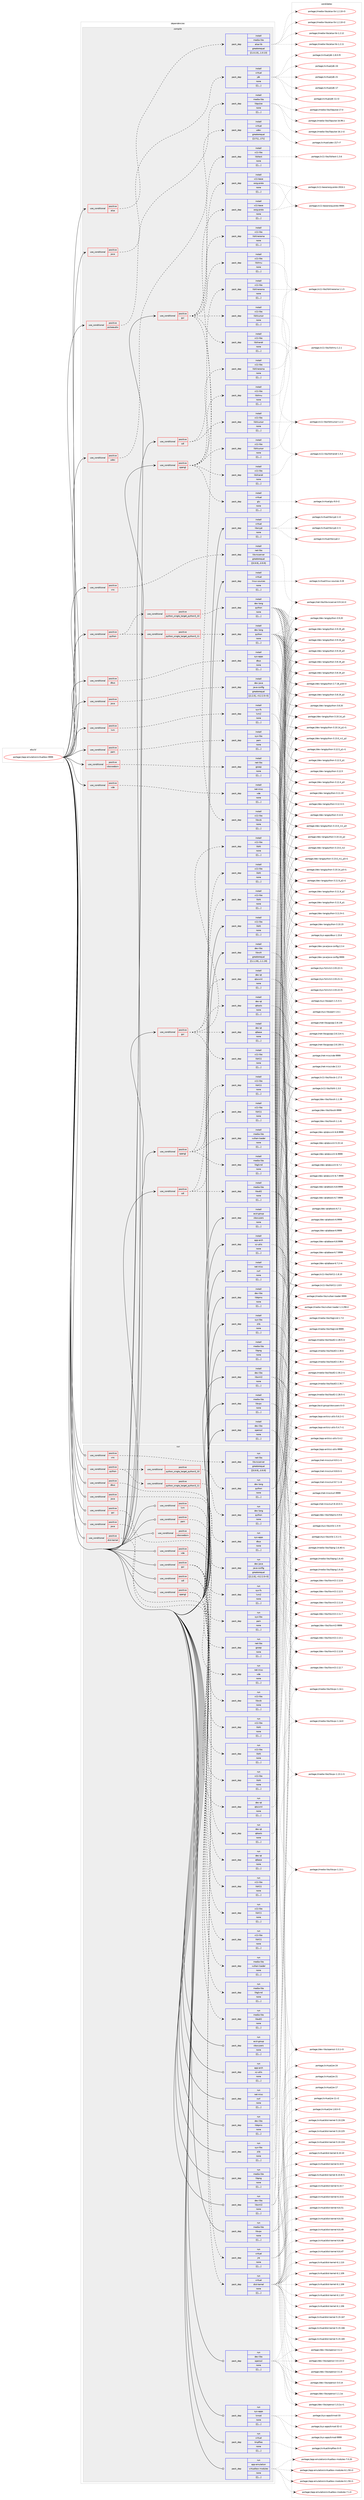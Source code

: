 digraph prolog {

# *************
# Graph options
# *************

newrank=true;
concentrate=true;
compound=true;
graph [rankdir=LR,fontname=Helvetica,fontsize=10,ranksep=1.5];#, ranksep=2.5, nodesep=0.2];
edge  [arrowhead=vee];
node  [fontname=Helvetica,fontsize=10];

# **********
# The ebuild
# **********

subgraph cluster_leftcol {
color=gray;
label=<<i>ebuild</i>>;
id [label="portage://app-emulation/virtualbox-9999", color=red, width=4, href="../app-emulation/virtualbox-9999.svg"];
}

# ****************
# The dependencies
# ****************

subgraph cluster_midcol {
color=gray;
label=<<i>dependencies</i>>;
subgraph cluster_compile {
fillcolor="#eeeeee";
style=filled;
label=<<i>compile</i>>;
subgraph cond9335 {
dependency32428 [label=<<TABLE BORDER="0" CELLBORDER="1" CELLSPACING="0" CELLPADDING="4"><TR><TD ROWSPAN="3" CELLPADDING="10">use_conditional</TD></TR><TR><TD>positive</TD></TR><TR><TD>alsa</TD></TR></TABLE>>, shape=none, color=red];
subgraph pack22751 {
dependency32429 [label=<<TABLE BORDER="0" CELLBORDER="1" CELLSPACING="0" CELLPADDING="4" WIDTH="220"><TR><TD ROWSPAN="6" CELLPADDING="30">pack_dep</TD></TR><TR><TD WIDTH="110">install</TD></TR><TR><TD>media-libs</TD></TR><TR><TD>alsa-lib</TD></TR><TR><TD>greaterequal</TD></TR><TR><TD>[[1,0,13],,,1.0.13]</TD></TR></TABLE>>, shape=none, color=blue];
}
dependency32428:e -> dependency32429:w [weight=20,style="dashed",arrowhead="vee"];
}
id:e -> dependency32428:w [weight=20,style="solid",arrowhead="vee"];
subgraph cond9336 {
dependency32430 [label=<<TABLE BORDER="0" CELLBORDER="1" CELLSPACING="0" CELLPADDING="4"><TR><TD ROWSPAN="3" CELLPADDING="10">use_conditional</TD></TR><TR><TD>positive</TD></TR><TR><TD>dbus</TD></TR></TABLE>>, shape=none, color=red];
subgraph pack22752 {
dependency32431 [label=<<TABLE BORDER="0" CELLBORDER="1" CELLSPACING="0" CELLPADDING="4" WIDTH="220"><TR><TD ROWSPAN="6" CELLPADDING="30">pack_dep</TD></TR><TR><TD WIDTH="110">install</TD></TR><TR><TD>sys-apps</TD></TR><TR><TD>dbus</TD></TR><TR><TD>none</TD></TR><TR><TD>[[],,,,]</TD></TR></TABLE>>, shape=none, color=blue];
}
dependency32430:e -> dependency32431:w [weight=20,style="dashed",arrowhead="vee"];
}
id:e -> dependency32430:w [weight=20,style="solid",arrowhead="vee"];
subgraph cond9337 {
dependency32432 [label=<<TABLE BORDER="0" CELLBORDER="1" CELLSPACING="0" CELLPADDING="4"><TR><TD ROWSPAN="3" CELLPADDING="10">use_conditional</TD></TR><TR><TD>positive</TD></TR><TR><TD>gui</TD></TR></TABLE>>, shape=none, color=red];
subgraph pack22753 {
dependency32433 [label=<<TABLE BORDER="0" CELLBORDER="1" CELLSPACING="0" CELLPADDING="4" WIDTH="220"><TR><TD ROWSPAN="6" CELLPADDING="30">pack_dep</TD></TR><TR><TD WIDTH="110">install</TD></TR><TR><TD>dev-qt</TD></TR><TR><TD>qtbase</TD></TR><TR><TD>none</TD></TR><TR><TD>[[],,,,]</TD></TR></TABLE>>, shape=none, color=blue];
}
dependency32432:e -> dependency32433:w [weight=20,style="dashed",arrowhead="vee"];
subgraph pack22754 {
dependency32434 [label=<<TABLE BORDER="0" CELLBORDER="1" CELLSPACING="0" CELLPADDING="4" WIDTH="220"><TR><TD ROWSPAN="6" CELLPADDING="30">pack_dep</TD></TR><TR><TD WIDTH="110">install</TD></TR><TR><TD>dev-qt</TD></TR><TR><TD>qtscxml</TD></TR><TR><TD>none</TD></TR><TR><TD>[[],,,,]</TD></TR></TABLE>>, shape=none, color=blue];
}
dependency32432:e -> dependency32434:w [weight=20,style="dashed",arrowhead="vee"];
subgraph pack22755 {
dependency32435 [label=<<TABLE BORDER="0" CELLBORDER="1" CELLSPACING="0" CELLPADDING="4" WIDTH="220"><TR><TD ROWSPAN="6" CELLPADDING="30">pack_dep</TD></TR><TR><TD WIDTH="110">install</TD></TR><TR><TD>dev-qt</TD></TR><TR><TD>qttools</TD></TR><TR><TD>none</TD></TR><TR><TD>[[],,,,]</TD></TR></TABLE>>, shape=none, color=blue];
}
dependency32432:e -> dependency32435:w [weight=20,style="dashed",arrowhead="vee"];
subgraph pack22756 {
dependency32436 [label=<<TABLE BORDER="0" CELLBORDER="1" CELLSPACING="0" CELLPADDING="4" WIDTH="220"><TR><TD ROWSPAN="6" CELLPADDING="30">pack_dep</TD></TR><TR><TD WIDTH="110">install</TD></TR><TR><TD>x11-libs</TD></TR><TR><TD>libX11</TD></TR><TR><TD>none</TD></TR><TR><TD>[[],,,,]</TD></TR></TABLE>>, shape=none, color=blue];
}
dependency32432:e -> dependency32436:w [weight=20,style="dashed",arrowhead="vee"];
subgraph pack22757 {
dependency32437 [label=<<TABLE BORDER="0" CELLBORDER="1" CELLSPACING="0" CELLPADDING="4" WIDTH="220"><TR><TD ROWSPAN="6" CELLPADDING="30">pack_dep</TD></TR><TR><TD WIDTH="110">install</TD></TR><TR><TD>x11-libs</TD></TR><TR><TD>libXt</TD></TR><TR><TD>none</TD></TR><TR><TD>[[],,,,]</TD></TR></TABLE>>, shape=none, color=blue];
}
dependency32432:e -> dependency32437:w [weight=20,style="dashed",arrowhead="vee"];
}
id:e -> dependency32432:w [weight=20,style="solid",arrowhead="vee"];
subgraph cond9338 {
dependency32438 [label=<<TABLE BORDER="0" CELLBORDER="1" CELLSPACING="0" CELLPADDING="4"><TR><TD ROWSPAN="3" CELLPADDING="10">use_conditional</TD></TR><TR><TD>positive</TD></TR><TR><TD>gui</TD></TR></TABLE>>, shape=none, color=red];
subgraph pack22758 {
dependency32439 [label=<<TABLE BORDER="0" CELLBORDER="1" CELLSPACING="0" CELLPADDING="4" WIDTH="220"><TR><TD ROWSPAN="6" CELLPADDING="30">pack_dep</TD></TR><TR><TD WIDTH="110">install</TD></TR><TR><TD>x11-base</TD></TR><TR><TD>xorg-proto</TD></TR><TR><TD>none</TD></TR><TR><TD>[[],,,,]</TD></TR></TABLE>>, shape=none, color=blue];
}
dependency32438:e -> dependency32439:w [weight=20,style="dashed",arrowhead="vee"];
subgraph pack22759 {
dependency32440 [label=<<TABLE BORDER="0" CELLBORDER="1" CELLSPACING="0" CELLPADDING="4" WIDTH="220"><TR><TD ROWSPAN="6" CELLPADDING="30">pack_dep</TD></TR><TR><TD WIDTH="110">install</TD></TR><TR><TD>x11-libs</TD></TR><TR><TD>libxcb</TD></TR><TR><TD>none</TD></TR><TR><TD>[[],,,,]</TD></TR></TABLE>>, shape=none, color=blue];
}
dependency32438:e -> dependency32440:w [weight=20,style="dashed",arrowhead="vee"];
subgraph pack22760 {
dependency32441 [label=<<TABLE BORDER="0" CELLBORDER="1" CELLSPACING="0" CELLPADDING="4" WIDTH="220"><TR><TD ROWSPAN="6" CELLPADDING="30">pack_dep</TD></TR><TR><TD WIDTH="110">install</TD></TR><TR><TD>x11-libs</TD></TR><TR><TD>libXcursor</TD></TR><TR><TD>none</TD></TR><TR><TD>[[],,,,]</TD></TR></TABLE>>, shape=none, color=blue];
}
dependency32438:e -> dependency32441:w [weight=20,style="dashed",arrowhead="vee"];
subgraph pack22761 {
dependency32442 [label=<<TABLE BORDER="0" CELLBORDER="1" CELLSPACING="0" CELLPADDING="4" WIDTH="220"><TR><TD ROWSPAN="6" CELLPADDING="30">pack_dep</TD></TR><TR><TD WIDTH="110">install</TD></TR><TR><TD>x11-libs</TD></TR><TR><TD>libXext</TD></TR><TR><TD>none</TD></TR><TR><TD>[[],,,,]</TD></TR></TABLE>>, shape=none, color=blue];
}
dependency32438:e -> dependency32442:w [weight=20,style="dashed",arrowhead="vee"];
subgraph pack22762 {
dependency32443 [label=<<TABLE BORDER="0" CELLBORDER="1" CELLSPACING="0" CELLPADDING="4" WIDTH="220"><TR><TD ROWSPAN="6" CELLPADDING="30">pack_dep</TD></TR><TR><TD WIDTH="110">install</TD></TR><TR><TD>x11-libs</TD></TR><TR><TD>libXinerama</TD></TR><TR><TD>none</TD></TR><TR><TD>[[],,,,]</TD></TR></TABLE>>, shape=none, color=blue];
}
dependency32438:e -> dependency32443:w [weight=20,style="dashed",arrowhead="vee"];
subgraph pack22763 {
dependency32444 [label=<<TABLE BORDER="0" CELLBORDER="1" CELLSPACING="0" CELLPADDING="4" WIDTH="220"><TR><TD ROWSPAN="6" CELLPADDING="30">pack_dep</TD></TR><TR><TD WIDTH="110">install</TD></TR><TR><TD>x11-libs</TD></TR><TR><TD>libXmu</TD></TR><TR><TD>none</TD></TR><TR><TD>[[],,,,]</TD></TR></TABLE>>, shape=none, color=blue];
}
dependency32438:e -> dependency32444:w [weight=20,style="dashed",arrowhead="vee"];
subgraph pack22764 {
dependency32445 [label=<<TABLE BORDER="0" CELLBORDER="1" CELLSPACING="0" CELLPADDING="4" WIDTH="220"><TR><TD ROWSPAN="6" CELLPADDING="30">pack_dep</TD></TR><TR><TD WIDTH="110">install</TD></TR><TR><TD>x11-libs</TD></TR><TR><TD>libXrandr</TD></TR><TR><TD>none</TD></TR><TR><TD>[[],,,,]</TD></TR></TABLE>>, shape=none, color=blue];
}
dependency32438:e -> dependency32445:w [weight=20,style="dashed",arrowhead="vee"];
}
id:e -> dependency32438:w [weight=20,style="solid",arrowhead="vee"];
subgraph cond9339 {
dependency32446 [label=<<TABLE BORDER="0" CELLBORDER="1" CELLSPACING="0" CELLPADDING="4"><TR><TD ROWSPAN="3" CELLPADDING="10">use_conditional</TD></TR><TR><TD>positive</TD></TR><TR><TD>java</TD></TR></TABLE>>, shape=none, color=red];
subgraph pack22765 {
dependency32447 [label=<<TABLE BORDER="0" CELLBORDER="1" CELLSPACING="0" CELLPADDING="4" WIDTH="220"><TR><TD ROWSPAN="6" CELLPADDING="30">pack_dep</TD></TR><TR><TD WIDTH="110">install</TD></TR><TR><TD>dev-java</TD></TR><TR><TD>java-config</TD></TR><TR><TD>greaterequal</TD></TR><TR><TD>[[2,2,0],,-r3,2.2.0-r3]</TD></TR></TABLE>>, shape=none, color=blue];
}
dependency32446:e -> dependency32447:w [weight=20,style="dashed",arrowhead="vee"];
}
id:e -> dependency32446:w [weight=20,style="solid",arrowhead="vee"];
subgraph cond9340 {
dependency32448 [label=<<TABLE BORDER="0" CELLBORDER="1" CELLSPACING="0" CELLPADDING="4"><TR><TD ROWSPAN="3" CELLPADDING="10">use_conditional</TD></TR><TR><TD>positive</TD></TR><TR><TD>java</TD></TR></TABLE>>, shape=none, color=red];
subgraph pack22766 {
dependency32449 [label=<<TABLE BORDER="0" CELLBORDER="1" CELLSPACING="0" CELLPADDING="4" WIDTH="220"><TR><TD ROWSPAN="6" CELLPADDING="30">pack_dep</TD></TR><TR><TD WIDTH="110">install</TD></TR><TR><TD>virtual</TD></TR><TR><TD>jdk</TD></TR><TR><TD>none</TD></TR><TR><TD>[[],,,,]</TD></TR></TABLE>>, shape=none, color=blue];
}
dependency32448:e -> dependency32449:w [weight=20,style="dashed",arrowhead="vee"];
}
id:e -> dependency32448:w [weight=20,style="solid",arrowhead="vee"];
subgraph cond9341 {
dependency32450 [label=<<TABLE BORDER="0" CELLBORDER="1" CELLSPACING="0" CELLPADDING="4"><TR><TD ROWSPAN="3" CELLPADDING="10">use_conditional</TD></TR><TR><TD>positive</TD></TR><TR><TD>lvm</TD></TR></TABLE>>, shape=none, color=red];
subgraph pack22767 {
dependency32451 [label=<<TABLE BORDER="0" CELLBORDER="1" CELLSPACING="0" CELLPADDING="4" WIDTH="220"><TR><TD ROWSPAN="6" CELLPADDING="30">pack_dep</TD></TR><TR><TD WIDTH="110">install</TD></TR><TR><TD>sys-fs</TD></TR><TR><TD>lvm2</TD></TR><TR><TD>none</TD></TR><TR><TD>[[],,,,]</TD></TR></TABLE>>, shape=none, color=blue];
}
dependency32450:e -> dependency32451:w [weight=20,style="dashed",arrowhead="vee"];
}
id:e -> dependency32450:w [weight=20,style="solid",arrowhead="vee"];
subgraph cond9342 {
dependency32452 [label=<<TABLE BORDER="0" CELLBORDER="1" CELLSPACING="0" CELLPADDING="4"><TR><TD ROWSPAN="3" CELLPADDING="10">use_conditional</TD></TR><TR><TD>positive</TD></TR><TR><TD>opengl</TD></TR></TABLE>>, shape=none, color=red];
subgraph pack22768 {
dependency32453 [label=<<TABLE BORDER="0" CELLBORDER="1" CELLSPACING="0" CELLPADDING="4" WIDTH="220"><TR><TD ROWSPAN="6" CELLPADDING="30">pack_dep</TD></TR><TR><TD WIDTH="110">install</TD></TR><TR><TD>media-libs</TD></TR><TR><TD>libglvnd</TD></TR><TR><TD>none</TD></TR><TR><TD>[[],,,,]</TD></TR></TABLE>>, shape=none, color=blue];
}
dependency32452:e -> dependency32453:w [weight=20,style="dashed",arrowhead="vee"];
subgraph pack22769 {
dependency32454 [label=<<TABLE BORDER="0" CELLBORDER="1" CELLSPACING="0" CELLPADDING="4" WIDTH="220"><TR><TD ROWSPAN="6" CELLPADDING="30">pack_dep</TD></TR><TR><TD WIDTH="110">install</TD></TR><TR><TD>media-libs</TD></TR><TR><TD>vulkan-loader</TD></TR><TR><TD>none</TD></TR><TR><TD>[[],,,,]</TD></TR></TABLE>>, shape=none, color=blue];
}
dependency32452:e -> dependency32454:w [weight=20,style="dashed",arrowhead="vee"];
subgraph pack22770 {
dependency32455 [label=<<TABLE BORDER="0" CELLBORDER="1" CELLSPACING="0" CELLPADDING="4" WIDTH="220"><TR><TD ROWSPAN="6" CELLPADDING="30">pack_dep</TD></TR><TR><TD WIDTH="110">install</TD></TR><TR><TD>x11-libs</TD></TR><TR><TD>libX11</TD></TR><TR><TD>none</TD></TR><TR><TD>[[],,,,]</TD></TR></TABLE>>, shape=none, color=blue];
}
dependency32452:e -> dependency32455:w [weight=20,style="dashed",arrowhead="vee"];
subgraph pack22771 {
dependency32456 [label=<<TABLE BORDER="0" CELLBORDER="1" CELLSPACING="0" CELLPADDING="4" WIDTH="220"><TR><TD ROWSPAN="6" CELLPADDING="30">pack_dep</TD></TR><TR><TD WIDTH="110">install</TD></TR><TR><TD>x11-libs</TD></TR><TR><TD>libXt</TD></TR><TR><TD>none</TD></TR><TR><TD>[[],,,,]</TD></TR></TABLE>>, shape=none, color=blue];
}
dependency32452:e -> dependency32456:w [weight=20,style="dashed",arrowhead="vee"];
}
id:e -> dependency32452:w [weight=20,style="solid",arrowhead="vee"];
subgraph cond9343 {
dependency32457 [label=<<TABLE BORDER="0" CELLBORDER="1" CELLSPACING="0" CELLPADDING="4"><TR><TD ROWSPAN="3" CELLPADDING="10">use_conditional</TD></TR><TR><TD>positive</TD></TR><TR><TD>opengl</TD></TR></TABLE>>, shape=none, color=red];
subgraph pack22772 {
dependency32458 [label=<<TABLE BORDER="0" CELLBORDER="1" CELLSPACING="0" CELLPADDING="4" WIDTH="220"><TR><TD ROWSPAN="6" CELLPADDING="30">pack_dep</TD></TR><TR><TD WIDTH="110">install</TD></TR><TR><TD>x11-base</TD></TR><TR><TD>xorg-proto</TD></TR><TR><TD>none</TD></TR><TR><TD>[[],,,,]</TD></TR></TABLE>>, shape=none, color=blue];
}
dependency32457:e -> dependency32458:w [weight=20,style="dashed",arrowhead="vee"];
subgraph pack22773 {
dependency32459 [label=<<TABLE BORDER="0" CELLBORDER="1" CELLSPACING="0" CELLPADDING="4" WIDTH="220"><TR><TD ROWSPAN="6" CELLPADDING="30">pack_dep</TD></TR><TR><TD WIDTH="110">install</TD></TR><TR><TD>x11-libs</TD></TR><TR><TD>libXcursor</TD></TR><TR><TD>none</TD></TR><TR><TD>[[],,,,]</TD></TR></TABLE>>, shape=none, color=blue];
}
dependency32457:e -> dependency32459:w [weight=20,style="dashed",arrowhead="vee"];
subgraph pack22774 {
dependency32460 [label=<<TABLE BORDER="0" CELLBORDER="1" CELLSPACING="0" CELLPADDING="4" WIDTH="220"><TR><TD ROWSPAN="6" CELLPADDING="30">pack_dep</TD></TR><TR><TD WIDTH="110">install</TD></TR><TR><TD>x11-libs</TD></TR><TR><TD>libXinerama</TD></TR><TR><TD>none</TD></TR><TR><TD>[[],,,,]</TD></TR></TABLE>>, shape=none, color=blue];
}
dependency32457:e -> dependency32460:w [weight=20,style="dashed",arrowhead="vee"];
subgraph pack22775 {
dependency32461 [label=<<TABLE BORDER="0" CELLBORDER="1" CELLSPACING="0" CELLPADDING="4" WIDTH="220"><TR><TD ROWSPAN="6" CELLPADDING="30">pack_dep</TD></TR><TR><TD WIDTH="110">install</TD></TR><TR><TD>x11-libs</TD></TR><TR><TD>libXmu</TD></TR><TR><TD>none</TD></TR><TR><TD>[[],,,,]</TD></TR></TABLE>>, shape=none, color=blue];
}
dependency32457:e -> dependency32461:w [weight=20,style="dashed",arrowhead="vee"];
subgraph pack22776 {
dependency32462 [label=<<TABLE BORDER="0" CELLBORDER="1" CELLSPACING="0" CELLPADDING="4" WIDTH="220"><TR><TD ROWSPAN="6" CELLPADDING="30">pack_dep</TD></TR><TR><TD WIDTH="110">install</TD></TR><TR><TD>x11-libs</TD></TR><TR><TD>libXrandr</TD></TR><TR><TD>none</TD></TR><TR><TD>[[],,,,]</TD></TR></TABLE>>, shape=none, color=blue];
}
dependency32457:e -> dependency32462:w [weight=20,style="dashed",arrowhead="vee"];
subgraph pack22777 {
dependency32463 [label=<<TABLE BORDER="0" CELLBORDER="1" CELLSPACING="0" CELLPADDING="4" WIDTH="220"><TR><TD ROWSPAN="6" CELLPADDING="30">pack_dep</TD></TR><TR><TD WIDTH="110">install</TD></TR><TR><TD>virtual</TD></TR><TR><TD>glu</TD></TR><TR><TD>none</TD></TR><TR><TD>[[],,,,]</TD></TR></TABLE>>, shape=none, color=blue];
}
dependency32457:e -> dependency32463:w [weight=20,style="dashed",arrowhead="vee"];
}
id:e -> dependency32457:w [weight=20,style="solid",arrowhead="vee"];
subgraph cond9344 {
dependency32464 [label=<<TABLE BORDER="0" CELLBORDER="1" CELLSPACING="0" CELLPADDING="4"><TR><TD ROWSPAN="3" CELLPADDING="10">use_conditional</TD></TR><TR><TD>positive</TD></TR><TR><TD>pam</TD></TR></TABLE>>, shape=none, color=red];
subgraph pack22778 {
dependency32465 [label=<<TABLE BORDER="0" CELLBORDER="1" CELLSPACING="0" CELLPADDING="4" WIDTH="220"><TR><TD ROWSPAN="6" CELLPADDING="30">pack_dep</TD></TR><TR><TD WIDTH="110">install</TD></TR><TR><TD>sys-libs</TD></TR><TR><TD>pam</TD></TR><TR><TD>none</TD></TR><TR><TD>[[],,,,]</TD></TR></TABLE>>, shape=none, color=blue];
}
dependency32464:e -> dependency32465:w [weight=20,style="dashed",arrowhead="vee"];
}
id:e -> dependency32464:w [weight=20,style="solid",arrowhead="vee"];
subgraph cond9345 {
dependency32466 [label=<<TABLE BORDER="0" CELLBORDER="1" CELLSPACING="0" CELLPADDING="4"><TR><TD ROWSPAN="3" CELLPADDING="10">use_conditional</TD></TR><TR><TD>positive</TD></TR><TR><TD>pulseaudio</TD></TR></TABLE>>, shape=none, color=red];
subgraph pack22779 {
dependency32467 [label=<<TABLE BORDER="0" CELLBORDER="1" CELLSPACING="0" CELLPADDING="4" WIDTH="220"><TR><TD ROWSPAN="6" CELLPADDING="30">pack_dep</TD></TR><TR><TD WIDTH="110">install</TD></TR><TR><TD>media-libs</TD></TR><TR><TD>libpulse</TD></TR><TR><TD>none</TD></TR><TR><TD>[[],,,,]</TD></TR></TABLE>>, shape=none, color=blue];
}
dependency32466:e -> dependency32467:w [weight=20,style="dashed",arrowhead="vee"];
}
id:e -> dependency32466:w [weight=20,style="solid",arrowhead="vee"];
subgraph cond9346 {
dependency32468 [label=<<TABLE BORDER="0" CELLBORDER="1" CELLSPACING="0" CELLPADDING="4"><TR><TD ROWSPAN="3" CELLPADDING="10">use_conditional</TD></TR><TR><TD>positive</TD></TR><TR><TD>python</TD></TR></TABLE>>, shape=none, color=red];
subgraph cond9347 {
dependency32469 [label=<<TABLE BORDER="0" CELLBORDER="1" CELLSPACING="0" CELLPADDING="4"><TR><TD ROWSPAN="3" CELLPADDING="10">use_conditional</TD></TR><TR><TD>positive</TD></TR><TR><TD>python_single_target_python3_10</TD></TR></TABLE>>, shape=none, color=red];
subgraph pack22780 {
dependency32470 [label=<<TABLE BORDER="0" CELLBORDER="1" CELLSPACING="0" CELLPADDING="4" WIDTH="220"><TR><TD ROWSPAN="6" CELLPADDING="30">pack_dep</TD></TR><TR><TD WIDTH="110">install</TD></TR><TR><TD>dev-lang</TD></TR><TR><TD>python</TD></TR><TR><TD>none</TD></TR><TR><TD>[[],,,,]</TD></TR></TABLE>>, shape=none, color=blue];
}
dependency32469:e -> dependency32470:w [weight=20,style="dashed",arrowhead="vee"];
}
dependency32468:e -> dependency32469:w [weight=20,style="dashed",arrowhead="vee"];
subgraph cond9348 {
dependency32471 [label=<<TABLE BORDER="0" CELLBORDER="1" CELLSPACING="0" CELLPADDING="4"><TR><TD ROWSPAN="3" CELLPADDING="10">use_conditional</TD></TR><TR><TD>positive</TD></TR><TR><TD>python_single_target_python3_11</TD></TR></TABLE>>, shape=none, color=red];
subgraph pack22781 {
dependency32472 [label=<<TABLE BORDER="0" CELLBORDER="1" CELLSPACING="0" CELLPADDING="4" WIDTH="220"><TR><TD ROWSPAN="6" CELLPADDING="30">pack_dep</TD></TR><TR><TD WIDTH="110">install</TD></TR><TR><TD>dev-lang</TD></TR><TR><TD>python</TD></TR><TR><TD>none</TD></TR><TR><TD>[[],,,,]</TD></TR></TABLE>>, shape=none, color=blue];
}
dependency32471:e -> dependency32472:w [weight=20,style="dashed",arrowhead="vee"];
}
dependency32468:e -> dependency32471:w [weight=20,style="dashed",arrowhead="vee"];
}
id:e -> dependency32468:w [weight=20,style="solid",arrowhead="vee"];
subgraph cond9349 {
dependency32473 [label=<<TABLE BORDER="0" CELLBORDER="1" CELLSPACING="0" CELLPADDING="4"><TR><TD ROWSPAN="3" CELLPADDING="10">use_conditional</TD></TR><TR><TD>positive</TD></TR><TR><TD>sdl</TD></TR></TABLE>>, shape=none, color=red];
subgraph pack22782 {
dependency32474 [label=<<TABLE BORDER="0" CELLBORDER="1" CELLSPACING="0" CELLPADDING="4" WIDTH="220"><TR><TD ROWSPAN="6" CELLPADDING="30">pack_dep</TD></TR><TR><TD WIDTH="110">install</TD></TR><TR><TD>media-libs</TD></TR><TR><TD>libsdl2</TD></TR><TR><TD>none</TD></TR><TR><TD>[[],,,,]</TD></TR></TABLE>>, shape=none, color=blue];
}
dependency32473:e -> dependency32474:w [weight=20,style="dashed",arrowhead="vee"];
subgraph pack22783 {
dependency32475 [label=<<TABLE BORDER="0" CELLBORDER="1" CELLSPACING="0" CELLPADDING="4" WIDTH="220"><TR><TD ROWSPAN="6" CELLPADDING="30">pack_dep</TD></TR><TR><TD WIDTH="110">install</TD></TR><TR><TD>x11-libs</TD></TR><TR><TD>libX11</TD></TR><TR><TD>none</TD></TR><TR><TD>[[],,,,]</TD></TR></TABLE>>, shape=none, color=blue];
}
dependency32473:e -> dependency32475:w [weight=20,style="dashed",arrowhead="vee"];
subgraph pack22784 {
dependency32476 [label=<<TABLE BORDER="0" CELLBORDER="1" CELLSPACING="0" CELLPADDING="4" WIDTH="220"><TR><TD ROWSPAN="6" CELLPADDING="30">pack_dep</TD></TR><TR><TD WIDTH="110">install</TD></TR><TR><TD>x11-libs</TD></TR><TR><TD>libXt</TD></TR><TR><TD>none</TD></TR><TR><TD>[[],,,,]</TD></TR></TABLE>>, shape=none, color=blue];
}
dependency32473:e -> dependency32476:w [weight=20,style="dashed",arrowhead="vee"];
}
id:e -> dependency32473:w [weight=20,style="solid",arrowhead="vee"];
subgraph cond9350 {
dependency32477 [label=<<TABLE BORDER="0" CELLBORDER="1" CELLSPACING="0" CELLPADDING="4"><TR><TD ROWSPAN="3" CELLPADDING="10">use_conditional</TD></TR><TR><TD>positive</TD></TR><TR><TD>sdl</TD></TR></TABLE>>, shape=none, color=red];
subgraph pack22785 {
dependency32478 [label=<<TABLE BORDER="0" CELLBORDER="1" CELLSPACING="0" CELLPADDING="4" WIDTH="220"><TR><TD ROWSPAN="6" CELLPADDING="30">pack_dep</TD></TR><TR><TD WIDTH="110">install</TD></TR><TR><TD>x11-libs</TD></TR><TR><TD>libXcursor</TD></TR><TR><TD>none</TD></TR><TR><TD>[[],,,,]</TD></TR></TABLE>>, shape=none, color=blue];
}
dependency32477:e -> dependency32478:w [weight=20,style="dashed",arrowhead="vee"];
subgraph pack22786 {
dependency32479 [label=<<TABLE BORDER="0" CELLBORDER="1" CELLSPACING="0" CELLPADDING="4" WIDTH="220"><TR><TD ROWSPAN="6" CELLPADDING="30">pack_dep</TD></TR><TR><TD WIDTH="110">install</TD></TR><TR><TD>x11-libs</TD></TR><TR><TD>libXinerama</TD></TR><TR><TD>none</TD></TR><TR><TD>[[],,,,]</TD></TR></TABLE>>, shape=none, color=blue];
}
dependency32477:e -> dependency32479:w [weight=20,style="dashed",arrowhead="vee"];
}
id:e -> dependency32477:w [weight=20,style="solid",arrowhead="vee"];
subgraph cond9351 {
dependency32480 [label=<<TABLE BORDER="0" CELLBORDER="1" CELLSPACING="0" CELLPADDING="4"><TR><TD ROWSPAN="3" CELLPADDING="10">use_conditional</TD></TR><TR><TD>positive</TD></TR><TR><TD>udev</TD></TR></TABLE>>, shape=none, color=red];
subgraph pack22787 {
dependency32481 [label=<<TABLE BORDER="0" CELLBORDER="1" CELLSPACING="0" CELLPADDING="4" WIDTH="220"><TR><TD ROWSPAN="6" CELLPADDING="30">pack_dep</TD></TR><TR><TD WIDTH="110">install</TD></TR><TR><TD>virtual</TD></TR><TR><TD>udev</TD></TR><TR><TD>greaterequal</TD></TR><TR><TD>[[171],,,171]</TD></TR></TABLE>>, shape=none, color=blue];
}
dependency32480:e -> dependency32481:w [weight=20,style="dashed",arrowhead="vee"];
}
id:e -> dependency32480:w [weight=20,style="solid",arrowhead="vee"];
subgraph cond9352 {
dependency32482 [label=<<TABLE BORDER="0" CELLBORDER="1" CELLSPACING="0" CELLPADDING="4"><TR><TD ROWSPAN="3" CELLPADDING="10">use_conditional</TD></TR><TR><TD>positive</TD></TR><TR><TD>vboxwebsrv</TD></TR></TABLE>>, shape=none, color=red];
subgraph pack22788 {
dependency32483 [label=<<TABLE BORDER="0" CELLBORDER="1" CELLSPACING="0" CELLPADDING="4" WIDTH="220"><TR><TD ROWSPAN="6" CELLPADDING="30">pack_dep</TD></TR><TR><TD WIDTH="110">install</TD></TR><TR><TD>net-libs</TD></TR><TR><TD>gsoap</TD></TR><TR><TD>none</TD></TR><TR><TD>[[],,,,]</TD></TR></TABLE>>, shape=none, color=blue];
}
dependency32482:e -> dependency32483:w [weight=20,style="dashed",arrowhead="vee"];
}
id:e -> dependency32482:w [weight=20,style="solid",arrowhead="vee"];
subgraph cond9353 {
dependency32484 [label=<<TABLE BORDER="0" CELLBORDER="1" CELLSPACING="0" CELLPADDING="4"><TR><TD ROWSPAN="3" CELLPADDING="10">use_conditional</TD></TR><TR><TD>positive</TD></TR><TR><TD>vde</TD></TR></TABLE>>, shape=none, color=red];
subgraph pack22789 {
dependency32485 [label=<<TABLE BORDER="0" CELLBORDER="1" CELLSPACING="0" CELLPADDING="4" WIDTH="220"><TR><TD ROWSPAN="6" CELLPADDING="30">pack_dep</TD></TR><TR><TD WIDTH="110">install</TD></TR><TR><TD>net-misc</TD></TR><TR><TD>vde</TD></TR><TR><TD>none</TD></TR><TR><TD>[[],,,,]</TD></TR></TABLE>>, shape=none, color=blue];
}
dependency32484:e -> dependency32485:w [weight=20,style="dashed",arrowhead="vee"];
}
id:e -> dependency32484:w [weight=20,style="solid",arrowhead="vee"];
subgraph cond9354 {
dependency32486 [label=<<TABLE BORDER="0" CELLBORDER="1" CELLSPACING="0" CELLPADDING="4"><TR><TD ROWSPAN="3" CELLPADDING="10">use_conditional</TD></TR><TR><TD>positive</TD></TR><TR><TD>vnc</TD></TR></TABLE>>, shape=none, color=red];
subgraph pack22790 {
dependency32487 [label=<<TABLE BORDER="0" CELLBORDER="1" CELLSPACING="0" CELLPADDING="4" WIDTH="220"><TR><TD ROWSPAN="6" CELLPADDING="30">pack_dep</TD></TR><TR><TD WIDTH="110">install</TD></TR><TR><TD>net-libs</TD></TR><TR><TD>libvncserver</TD></TR><TR><TD>greaterequal</TD></TR><TR><TD>[[0,9,9],,,0.9.9]</TD></TR></TABLE>>, shape=none, color=blue];
}
dependency32486:e -> dependency32487:w [weight=20,style="dashed",arrowhead="vee"];
}
id:e -> dependency32486:w [weight=20,style="solid",arrowhead="vee"];
subgraph pack22791 {
dependency32488 [label=<<TABLE BORDER="0" CELLBORDER="1" CELLSPACING="0" CELLPADDING="4" WIDTH="220"><TR><TD ROWSPAN="6" CELLPADDING="30">pack_dep</TD></TR><TR><TD WIDTH="110">install</TD></TR><TR><TD>acct-group</TD></TR><TR><TD>vboxusers</TD></TR><TR><TD>none</TD></TR><TR><TD>[[],,,,]</TD></TR></TABLE>>, shape=none, color=blue];
}
id:e -> dependency32488:w [weight=20,style="solid",arrowhead="vee"];
subgraph pack22792 {
dependency32489 [label=<<TABLE BORDER="0" CELLBORDER="1" CELLSPACING="0" CELLPADDING="4" WIDTH="220"><TR><TD ROWSPAN="6" CELLPADDING="30">pack_dep</TD></TR><TR><TD WIDTH="110">install</TD></TR><TR><TD>app-arch</TD></TR><TR><TD>xz-utils</TD></TR><TR><TD>none</TD></TR><TR><TD>[[],,,,]</TD></TR></TABLE>>, shape=none, color=blue];
}
id:e -> dependency32489:w [weight=20,style="solid",arrowhead="vee"];
subgraph pack22793 {
dependency32490 [label=<<TABLE BORDER="0" CELLBORDER="1" CELLSPACING="0" CELLPADDING="4" WIDTH="220"><TR><TD ROWSPAN="6" CELLPADDING="30">pack_dep</TD></TR><TR><TD WIDTH="110">install</TD></TR><TR><TD>dev-libs</TD></TR><TR><TD>libtpms</TD></TR><TR><TD>none</TD></TR><TR><TD>[[],,,,]</TD></TR></TABLE>>, shape=none, color=blue];
}
id:e -> dependency32490:w [weight=20,style="solid",arrowhead="vee"];
subgraph pack22794 {
dependency32491 [label=<<TABLE BORDER="0" CELLBORDER="1" CELLSPACING="0" CELLPADDING="4" WIDTH="220"><TR><TD ROWSPAN="6" CELLPADDING="30">pack_dep</TD></TR><TR><TD WIDTH="110">install</TD></TR><TR><TD>dev-libs</TD></TR><TR><TD>libxml2</TD></TR><TR><TD>none</TD></TR><TR><TD>[[],,,,]</TD></TR></TABLE>>, shape=none, color=blue];
}
id:e -> dependency32491:w [weight=20,style="solid",arrowhead="vee"];
subgraph pack22795 {
dependency32492 [label=<<TABLE BORDER="0" CELLBORDER="1" CELLSPACING="0" CELLPADDING="4" WIDTH="220"><TR><TD ROWSPAN="6" CELLPADDING="30">pack_dep</TD></TR><TR><TD WIDTH="110">install</TD></TR><TR><TD>dev-libs</TD></TR><TR><TD>libxslt</TD></TR><TR><TD>greaterequal</TD></TR><TR><TD>[[1,1,19],,,1.1.19]</TD></TR></TABLE>>, shape=none, color=blue];
}
id:e -> dependency32492:w [weight=20,style="solid",arrowhead="vee"];
subgraph pack22796 {
dependency32493 [label=<<TABLE BORDER="0" CELLBORDER="1" CELLSPACING="0" CELLPADDING="4" WIDTH="220"><TR><TD ROWSPAN="6" CELLPADDING="30">pack_dep</TD></TR><TR><TD WIDTH="110">install</TD></TR><TR><TD>dev-libs</TD></TR><TR><TD>openssl</TD></TR><TR><TD>none</TD></TR><TR><TD>[[],,,,]</TD></TR></TABLE>>, shape=none, color=blue];
}
id:e -> dependency32493:w [weight=20,style="solid",arrowhead="vee"];
subgraph pack22797 {
dependency32494 [label=<<TABLE BORDER="0" CELLBORDER="1" CELLSPACING="0" CELLPADDING="4" WIDTH="220"><TR><TD ROWSPAN="6" CELLPADDING="30">pack_dep</TD></TR><TR><TD WIDTH="110">install</TD></TR><TR><TD>media-libs</TD></TR><TR><TD>libpng</TD></TR><TR><TD>none</TD></TR><TR><TD>[[],,,,]</TD></TR></TABLE>>, shape=none, color=blue];
}
id:e -> dependency32494:w [weight=20,style="solid",arrowhead="vee"];
subgraph pack22798 {
dependency32495 [label=<<TABLE BORDER="0" CELLBORDER="1" CELLSPACING="0" CELLPADDING="4" WIDTH="220"><TR><TD ROWSPAN="6" CELLPADDING="30">pack_dep</TD></TR><TR><TD WIDTH="110">install</TD></TR><TR><TD>media-libs</TD></TR><TR><TD>libvpx</TD></TR><TR><TD>none</TD></TR><TR><TD>[[],,,,]</TD></TR></TABLE>>, shape=none, color=blue];
}
id:e -> dependency32495:w [weight=20,style="solid",arrowhead="vee"];
subgraph pack22799 {
dependency32496 [label=<<TABLE BORDER="0" CELLBORDER="1" CELLSPACING="0" CELLPADDING="4" WIDTH="220"><TR><TD ROWSPAN="6" CELLPADDING="30">pack_dep</TD></TR><TR><TD WIDTH="110">install</TD></TR><TR><TD>net-misc</TD></TR><TR><TD>curl</TD></TR><TR><TD>none</TD></TR><TR><TD>[[],,,,]</TD></TR></TABLE>>, shape=none, color=blue];
}
id:e -> dependency32496:w [weight=20,style="solid",arrowhead="vee"];
subgraph pack22800 {
dependency32497 [label=<<TABLE BORDER="0" CELLBORDER="1" CELLSPACING="0" CELLPADDING="4" WIDTH="220"><TR><TD ROWSPAN="6" CELLPADDING="30">pack_dep</TD></TR><TR><TD WIDTH="110">install</TD></TR><TR><TD>sys-libs</TD></TR><TR><TD>zlib</TD></TR><TR><TD>none</TD></TR><TR><TD>[[],,,,]</TD></TR></TABLE>>, shape=none, color=blue];
}
id:e -> dependency32497:w [weight=20,style="solid",arrowhead="vee"];
subgraph pack22801 {
dependency32498 [label=<<TABLE BORDER="0" CELLBORDER="1" CELLSPACING="0" CELLPADDING="4" WIDTH="220"><TR><TD ROWSPAN="6" CELLPADDING="30">pack_dep</TD></TR><TR><TD WIDTH="110">install</TD></TR><TR><TD>virtual</TD></TR><TR><TD>libcrypt</TD></TR><TR><TD>none</TD></TR><TR><TD>[[],,,,]</TD></TR></TABLE>>, shape=none, color=blue];
}
id:e -> dependency32498:w [weight=20,style="solid",arrowhead="vee"];
subgraph pack22802 {
dependency32499 [label=<<TABLE BORDER="0" CELLBORDER="1" CELLSPACING="0" CELLPADDING="4" WIDTH="220"><TR><TD ROWSPAN="6" CELLPADDING="30">pack_dep</TD></TR><TR><TD WIDTH="110">install</TD></TR><TR><TD>virtual</TD></TR><TR><TD>linux-sources</TD></TR><TR><TD>none</TD></TR><TR><TD>[[],,,,]</TD></TR></TABLE>>, shape=none, color=blue];
}
id:e -> dependency32499:w [weight=20,style="solid",arrowhead="vee"];
subgraph pack22803 {
dependency32500 [label=<<TABLE BORDER="0" CELLBORDER="1" CELLSPACING="0" CELLPADDING="4" WIDTH="220"><TR><TD ROWSPAN="6" CELLPADDING="30">pack_dep</TD></TR><TR><TD WIDTH="110">install</TD></TR><TR><TD>x11-libs</TD></TR><TR><TD>libXt</TD></TR><TR><TD>none</TD></TR><TR><TD>[[],,,,]</TD></TR></TABLE>>, shape=none, color=blue];
}
id:e -> dependency32500:w [weight=20,style="solid",arrowhead="vee"];
}
subgraph cluster_compileandrun {
fillcolor="#eeeeee";
style=filled;
label=<<i>compile and run</i>>;
}
subgraph cluster_run {
fillcolor="#eeeeee";
style=filled;
label=<<i>run</i>>;
subgraph cond9355 {
dependency32501 [label=<<TABLE BORDER="0" CELLBORDER="1" CELLSPACING="0" CELLPADDING="4"><TR><TD ROWSPAN="3" CELLPADDING="10">use_conditional</TD></TR><TR><TD>positive</TD></TR><TR><TD>dbus</TD></TR></TABLE>>, shape=none, color=red];
subgraph pack22804 {
dependency32502 [label=<<TABLE BORDER="0" CELLBORDER="1" CELLSPACING="0" CELLPADDING="4" WIDTH="220"><TR><TD ROWSPAN="6" CELLPADDING="30">pack_dep</TD></TR><TR><TD WIDTH="110">run</TD></TR><TR><TD>sys-apps</TD></TR><TR><TD>dbus</TD></TR><TR><TD>none</TD></TR><TR><TD>[[],,,,]</TD></TR></TABLE>>, shape=none, color=blue];
}
dependency32501:e -> dependency32502:w [weight=20,style="dashed",arrowhead="vee"];
}
id:e -> dependency32501:w [weight=20,style="solid",arrowhead="odot"];
subgraph cond9356 {
dependency32503 [label=<<TABLE BORDER="0" CELLBORDER="1" CELLSPACING="0" CELLPADDING="4"><TR><TD ROWSPAN="3" CELLPADDING="10">use_conditional</TD></TR><TR><TD>positive</TD></TR><TR><TD>dist-kernel</TD></TR></TABLE>>, shape=none, color=red];
subgraph pack22805 {
dependency32504 [label=<<TABLE BORDER="0" CELLBORDER="1" CELLSPACING="0" CELLPADDING="4" WIDTH="220"><TR><TD ROWSPAN="6" CELLPADDING="30">pack_dep</TD></TR><TR><TD WIDTH="110">run</TD></TR><TR><TD>virtual</TD></TR><TR><TD>dist-kernel</TD></TR><TR><TD>none</TD></TR><TR><TD>[[],,,,]</TD></TR></TABLE>>, shape=none, color=blue];
}
dependency32503:e -> dependency32504:w [weight=20,style="dashed",arrowhead="vee"];
}
id:e -> dependency32503:w [weight=20,style="solid",arrowhead="odot"];
subgraph cond9357 {
dependency32505 [label=<<TABLE BORDER="0" CELLBORDER="1" CELLSPACING="0" CELLPADDING="4"><TR><TD ROWSPAN="3" CELLPADDING="10">use_conditional</TD></TR><TR><TD>positive</TD></TR><TR><TD>gui</TD></TR></TABLE>>, shape=none, color=red];
subgraph pack22806 {
dependency32506 [label=<<TABLE BORDER="0" CELLBORDER="1" CELLSPACING="0" CELLPADDING="4" WIDTH="220"><TR><TD ROWSPAN="6" CELLPADDING="30">pack_dep</TD></TR><TR><TD WIDTH="110">run</TD></TR><TR><TD>dev-qt</TD></TR><TR><TD>qtbase</TD></TR><TR><TD>none</TD></TR><TR><TD>[[],,,,]</TD></TR></TABLE>>, shape=none, color=blue];
}
dependency32505:e -> dependency32506:w [weight=20,style="dashed",arrowhead="vee"];
subgraph pack22807 {
dependency32507 [label=<<TABLE BORDER="0" CELLBORDER="1" CELLSPACING="0" CELLPADDING="4" WIDTH="220"><TR><TD ROWSPAN="6" CELLPADDING="30">pack_dep</TD></TR><TR><TD WIDTH="110">run</TD></TR><TR><TD>dev-qt</TD></TR><TR><TD>qtscxml</TD></TR><TR><TD>none</TD></TR><TR><TD>[[],,,,]</TD></TR></TABLE>>, shape=none, color=blue];
}
dependency32505:e -> dependency32507:w [weight=20,style="dashed",arrowhead="vee"];
subgraph pack22808 {
dependency32508 [label=<<TABLE BORDER="0" CELLBORDER="1" CELLSPACING="0" CELLPADDING="4" WIDTH="220"><TR><TD ROWSPAN="6" CELLPADDING="30">pack_dep</TD></TR><TR><TD WIDTH="110">run</TD></TR><TR><TD>dev-qt</TD></TR><TR><TD>qttools</TD></TR><TR><TD>none</TD></TR><TR><TD>[[],,,,]</TD></TR></TABLE>>, shape=none, color=blue];
}
dependency32505:e -> dependency32508:w [weight=20,style="dashed",arrowhead="vee"];
subgraph pack22809 {
dependency32509 [label=<<TABLE BORDER="0" CELLBORDER="1" CELLSPACING="0" CELLPADDING="4" WIDTH="220"><TR><TD ROWSPAN="6" CELLPADDING="30">pack_dep</TD></TR><TR><TD WIDTH="110">run</TD></TR><TR><TD>x11-libs</TD></TR><TR><TD>libX11</TD></TR><TR><TD>none</TD></TR><TR><TD>[[],,,,]</TD></TR></TABLE>>, shape=none, color=blue];
}
dependency32505:e -> dependency32509:w [weight=20,style="dashed",arrowhead="vee"];
subgraph pack22810 {
dependency32510 [label=<<TABLE BORDER="0" CELLBORDER="1" CELLSPACING="0" CELLPADDING="4" WIDTH="220"><TR><TD ROWSPAN="6" CELLPADDING="30">pack_dep</TD></TR><TR><TD WIDTH="110">run</TD></TR><TR><TD>x11-libs</TD></TR><TR><TD>libXt</TD></TR><TR><TD>none</TD></TR><TR><TD>[[],,,,]</TD></TR></TABLE>>, shape=none, color=blue];
}
dependency32505:e -> dependency32510:w [weight=20,style="dashed",arrowhead="vee"];
}
id:e -> dependency32505:w [weight=20,style="solid",arrowhead="odot"];
subgraph cond9358 {
dependency32511 [label=<<TABLE BORDER="0" CELLBORDER="1" CELLSPACING="0" CELLPADDING="4"><TR><TD ROWSPAN="3" CELLPADDING="10">use_conditional</TD></TR><TR><TD>positive</TD></TR><TR><TD>gui</TD></TR></TABLE>>, shape=none, color=red];
subgraph pack22811 {
dependency32512 [label=<<TABLE BORDER="0" CELLBORDER="1" CELLSPACING="0" CELLPADDING="4" WIDTH="220"><TR><TD ROWSPAN="6" CELLPADDING="30">pack_dep</TD></TR><TR><TD WIDTH="110">run</TD></TR><TR><TD>x11-libs</TD></TR><TR><TD>libxcb</TD></TR><TR><TD>none</TD></TR><TR><TD>[[],,,,]</TD></TR></TABLE>>, shape=none, color=blue];
}
dependency32511:e -> dependency32512:w [weight=20,style="dashed",arrowhead="vee"];
}
id:e -> dependency32511:w [weight=20,style="solid",arrowhead="odot"];
subgraph cond9359 {
dependency32513 [label=<<TABLE BORDER="0" CELLBORDER="1" CELLSPACING="0" CELLPADDING="4"><TR><TD ROWSPAN="3" CELLPADDING="10">use_conditional</TD></TR><TR><TD>positive</TD></TR><TR><TD>java</TD></TR></TABLE>>, shape=none, color=red];
subgraph pack22812 {
dependency32514 [label=<<TABLE BORDER="0" CELLBORDER="1" CELLSPACING="0" CELLPADDING="4" WIDTH="220"><TR><TD ROWSPAN="6" CELLPADDING="30">pack_dep</TD></TR><TR><TD WIDTH="110">run</TD></TR><TR><TD>dev-java</TD></TR><TR><TD>java-config</TD></TR><TR><TD>greaterequal</TD></TR><TR><TD>[[2,2,0],,-r3,2.2.0-r3]</TD></TR></TABLE>>, shape=none, color=blue];
}
dependency32513:e -> dependency32514:w [weight=20,style="dashed",arrowhead="vee"];
}
id:e -> dependency32513:w [weight=20,style="solid",arrowhead="odot"];
subgraph cond9360 {
dependency32515 [label=<<TABLE BORDER="0" CELLBORDER="1" CELLSPACING="0" CELLPADDING="4"><TR><TD ROWSPAN="3" CELLPADDING="10">use_conditional</TD></TR><TR><TD>positive</TD></TR><TR><TD>java</TD></TR></TABLE>>, shape=none, color=red];
subgraph pack22813 {
dependency32516 [label=<<TABLE BORDER="0" CELLBORDER="1" CELLSPACING="0" CELLPADDING="4" WIDTH="220"><TR><TD ROWSPAN="6" CELLPADDING="30">pack_dep</TD></TR><TR><TD WIDTH="110">run</TD></TR><TR><TD>virtual</TD></TR><TR><TD>jre</TD></TR><TR><TD>none</TD></TR><TR><TD>[[],,,,]</TD></TR></TABLE>>, shape=none, color=blue];
}
dependency32515:e -> dependency32516:w [weight=20,style="dashed",arrowhead="vee"];
}
id:e -> dependency32515:w [weight=20,style="solid",arrowhead="odot"];
subgraph cond9361 {
dependency32517 [label=<<TABLE BORDER="0" CELLBORDER="1" CELLSPACING="0" CELLPADDING="4"><TR><TD ROWSPAN="3" CELLPADDING="10">use_conditional</TD></TR><TR><TD>positive</TD></TR><TR><TD>lvm</TD></TR></TABLE>>, shape=none, color=red];
subgraph pack22814 {
dependency32518 [label=<<TABLE BORDER="0" CELLBORDER="1" CELLSPACING="0" CELLPADDING="4" WIDTH="220"><TR><TD ROWSPAN="6" CELLPADDING="30">pack_dep</TD></TR><TR><TD WIDTH="110">run</TD></TR><TR><TD>sys-fs</TD></TR><TR><TD>lvm2</TD></TR><TR><TD>none</TD></TR><TR><TD>[[],,,,]</TD></TR></TABLE>>, shape=none, color=blue];
}
dependency32517:e -> dependency32518:w [weight=20,style="dashed",arrowhead="vee"];
}
id:e -> dependency32517:w [weight=20,style="solid",arrowhead="odot"];
subgraph cond9362 {
dependency32519 [label=<<TABLE BORDER="0" CELLBORDER="1" CELLSPACING="0" CELLPADDING="4"><TR><TD ROWSPAN="3" CELLPADDING="10">use_conditional</TD></TR><TR><TD>positive</TD></TR><TR><TD>opengl</TD></TR></TABLE>>, shape=none, color=red];
subgraph pack22815 {
dependency32520 [label=<<TABLE BORDER="0" CELLBORDER="1" CELLSPACING="0" CELLPADDING="4" WIDTH="220"><TR><TD ROWSPAN="6" CELLPADDING="30">pack_dep</TD></TR><TR><TD WIDTH="110">run</TD></TR><TR><TD>media-libs</TD></TR><TR><TD>libglvnd</TD></TR><TR><TD>none</TD></TR><TR><TD>[[],,,,]</TD></TR></TABLE>>, shape=none, color=blue];
}
dependency32519:e -> dependency32520:w [weight=20,style="dashed",arrowhead="vee"];
subgraph pack22816 {
dependency32521 [label=<<TABLE BORDER="0" CELLBORDER="1" CELLSPACING="0" CELLPADDING="4" WIDTH="220"><TR><TD ROWSPAN="6" CELLPADDING="30">pack_dep</TD></TR><TR><TD WIDTH="110">run</TD></TR><TR><TD>media-libs</TD></TR><TR><TD>vulkan-loader</TD></TR><TR><TD>none</TD></TR><TR><TD>[[],,,,]</TD></TR></TABLE>>, shape=none, color=blue];
}
dependency32519:e -> dependency32521:w [weight=20,style="dashed",arrowhead="vee"];
subgraph pack22817 {
dependency32522 [label=<<TABLE BORDER="0" CELLBORDER="1" CELLSPACING="0" CELLPADDING="4" WIDTH="220"><TR><TD ROWSPAN="6" CELLPADDING="30">pack_dep</TD></TR><TR><TD WIDTH="110">run</TD></TR><TR><TD>x11-libs</TD></TR><TR><TD>libX11</TD></TR><TR><TD>none</TD></TR><TR><TD>[[],,,,]</TD></TR></TABLE>>, shape=none, color=blue];
}
dependency32519:e -> dependency32522:w [weight=20,style="dashed",arrowhead="vee"];
subgraph pack22818 {
dependency32523 [label=<<TABLE BORDER="0" CELLBORDER="1" CELLSPACING="0" CELLPADDING="4" WIDTH="220"><TR><TD ROWSPAN="6" CELLPADDING="30">pack_dep</TD></TR><TR><TD WIDTH="110">run</TD></TR><TR><TD>x11-libs</TD></TR><TR><TD>libXt</TD></TR><TR><TD>none</TD></TR><TR><TD>[[],,,,]</TD></TR></TABLE>>, shape=none, color=blue];
}
dependency32519:e -> dependency32523:w [weight=20,style="dashed",arrowhead="vee"];
}
id:e -> dependency32519:w [weight=20,style="solid",arrowhead="odot"];
subgraph cond9363 {
dependency32524 [label=<<TABLE BORDER="0" CELLBORDER="1" CELLSPACING="0" CELLPADDING="4"><TR><TD ROWSPAN="3" CELLPADDING="10">use_conditional</TD></TR><TR><TD>positive</TD></TR><TR><TD>pam</TD></TR></TABLE>>, shape=none, color=red];
subgraph pack22819 {
dependency32525 [label=<<TABLE BORDER="0" CELLBORDER="1" CELLSPACING="0" CELLPADDING="4" WIDTH="220"><TR><TD ROWSPAN="6" CELLPADDING="30">pack_dep</TD></TR><TR><TD WIDTH="110">run</TD></TR><TR><TD>sys-libs</TD></TR><TR><TD>pam</TD></TR><TR><TD>none</TD></TR><TR><TD>[[],,,,]</TD></TR></TABLE>>, shape=none, color=blue];
}
dependency32524:e -> dependency32525:w [weight=20,style="dashed",arrowhead="vee"];
}
id:e -> dependency32524:w [weight=20,style="solid",arrowhead="odot"];
subgraph cond9364 {
dependency32526 [label=<<TABLE BORDER="0" CELLBORDER="1" CELLSPACING="0" CELLPADDING="4"><TR><TD ROWSPAN="3" CELLPADDING="10">use_conditional</TD></TR><TR><TD>positive</TD></TR><TR><TD>python</TD></TR></TABLE>>, shape=none, color=red];
subgraph cond9365 {
dependency32527 [label=<<TABLE BORDER="0" CELLBORDER="1" CELLSPACING="0" CELLPADDING="4"><TR><TD ROWSPAN="3" CELLPADDING="10">use_conditional</TD></TR><TR><TD>positive</TD></TR><TR><TD>python_single_target_python3_10</TD></TR></TABLE>>, shape=none, color=red];
subgraph pack22820 {
dependency32528 [label=<<TABLE BORDER="0" CELLBORDER="1" CELLSPACING="0" CELLPADDING="4" WIDTH="220"><TR><TD ROWSPAN="6" CELLPADDING="30">pack_dep</TD></TR><TR><TD WIDTH="110">run</TD></TR><TR><TD>dev-lang</TD></TR><TR><TD>python</TD></TR><TR><TD>none</TD></TR><TR><TD>[[],,,,]</TD></TR></TABLE>>, shape=none, color=blue];
}
dependency32527:e -> dependency32528:w [weight=20,style="dashed",arrowhead="vee"];
}
dependency32526:e -> dependency32527:w [weight=20,style="dashed",arrowhead="vee"];
subgraph cond9366 {
dependency32529 [label=<<TABLE BORDER="0" CELLBORDER="1" CELLSPACING="0" CELLPADDING="4"><TR><TD ROWSPAN="3" CELLPADDING="10">use_conditional</TD></TR><TR><TD>positive</TD></TR><TR><TD>python_single_target_python3_11</TD></TR></TABLE>>, shape=none, color=red];
subgraph pack22821 {
dependency32530 [label=<<TABLE BORDER="0" CELLBORDER="1" CELLSPACING="0" CELLPADDING="4" WIDTH="220"><TR><TD ROWSPAN="6" CELLPADDING="30">pack_dep</TD></TR><TR><TD WIDTH="110">run</TD></TR><TR><TD>dev-lang</TD></TR><TR><TD>python</TD></TR><TR><TD>none</TD></TR><TR><TD>[[],,,,]</TD></TR></TABLE>>, shape=none, color=blue];
}
dependency32529:e -> dependency32530:w [weight=20,style="dashed",arrowhead="vee"];
}
dependency32526:e -> dependency32529:w [weight=20,style="dashed",arrowhead="vee"];
}
id:e -> dependency32526:w [weight=20,style="solid",arrowhead="odot"];
subgraph cond9367 {
dependency32531 [label=<<TABLE BORDER="0" CELLBORDER="1" CELLSPACING="0" CELLPADDING="4"><TR><TD ROWSPAN="3" CELLPADDING="10">use_conditional</TD></TR><TR><TD>positive</TD></TR><TR><TD>sdl</TD></TR></TABLE>>, shape=none, color=red];
subgraph pack22822 {
dependency32532 [label=<<TABLE BORDER="0" CELLBORDER="1" CELLSPACING="0" CELLPADDING="4" WIDTH="220"><TR><TD ROWSPAN="6" CELLPADDING="30">pack_dep</TD></TR><TR><TD WIDTH="110">run</TD></TR><TR><TD>media-libs</TD></TR><TR><TD>libsdl2</TD></TR><TR><TD>none</TD></TR><TR><TD>[[],,,,]</TD></TR></TABLE>>, shape=none, color=blue];
}
dependency32531:e -> dependency32532:w [weight=20,style="dashed",arrowhead="vee"];
subgraph pack22823 {
dependency32533 [label=<<TABLE BORDER="0" CELLBORDER="1" CELLSPACING="0" CELLPADDING="4" WIDTH="220"><TR><TD ROWSPAN="6" CELLPADDING="30">pack_dep</TD></TR><TR><TD WIDTH="110">run</TD></TR><TR><TD>x11-libs</TD></TR><TR><TD>libX11</TD></TR><TR><TD>none</TD></TR><TR><TD>[[],,,,]</TD></TR></TABLE>>, shape=none, color=blue];
}
dependency32531:e -> dependency32533:w [weight=20,style="dashed",arrowhead="vee"];
subgraph pack22824 {
dependency32534 [label=<<TABLE BORDER="0" CELLBORDER="1" CELLSPACING="0" CELLPADDING="4" WIDTH="220"><TR><TD ROWSPAN="6" CELLPADDING="30">pack_dep</TD></TR><TR><TD WIDTH="110">run</TD></TR><TR><TD>x11-libs</TD></TR><TR><TD>libXt</TD></TR><TR><TD>none</TD></TR><TR><TD>[[],,,,]</TD></TR></TABLE>>, shape=none, color=blue];
}
dependency32531:e -> dependency32534:w [weight=20,style="dashed",arrowhead="vee"];
}
id:e -> dependency32531:w [weight=20,style="solid",arrowhead="odot"];
subgraph cond9368 {
dependency32535 [label=<<TABLE BORDER="0" CELLBORDER="1" CELLSPACING="0" CELLPADDING="4"><TR><TD ROWSPAN="3" CELLPADDING="10">use_conditional</TD></TR><TR><TD>positive</TD></TR><TR><TD>vboxwebsrv</TD></TR></TABLE>>, shape=none, color=red];
subgraph pack22825 {
dependency32536 [label=<<TABLE BORDER="0" CELLBORDER="1" CELLSPACING="0" CELLPADDING="4" WIDTH="220"><TR><TD ROWSPAN="6" CELLPADDING="30">pack_dep</TD></TR><TR><TD WIDTH="110">run</TD></TR><TR><TD>net-libs</TD></TR><TR><TD>gsoap</TD></TR><TR><TD>none</TD></TR><TR><TD>[[],,,,]</TD></TR></TABLE>>, shape=none, color=blue];
}
dependency32535:e -> dependency32536:w [weight=20,style="dashed",arrowhead="vee"];
}
id:e -> dependency32535:w [weight=20,style="solid",arrowhead="odot"];
subgraph cond9369 {
dependency32537 [label=<<TABLE BORDER="0" CELLBORDER="1" CELLSPACING="0" CELLPADDING="4"><TR><TD ROWSPAN="3" CELLPADDING="10">use_conditional</TD></TR><TR><TD>positive</TD></TR><TR><TD>vde</TD></TR></TABLE>>, shape=none, color=red];
subgraph pack22826 {
dependency32538 [label=<<TABLE BORDER="0" CELLBORDER="1" CELLSPACING="0" CELLPADDING="4" WIDTH="220"><TR><TD ROWSPAN="6" CELLPADDING="30">pack_dep</TD></TR><TR><TD WIDTH="110">run</TD></TR><TR><TD>net-misc</TD></TR><TR><TD>vde</TD></TR><TR><TD>none</TD></TR><TR><TD>[[],,,,]</TD></TR></TABLE>>, shape=none, color=blue];
}
dependency32537:e -> dependency32538:w [weight=20,style="dashed",arrowhead="vee"];
}
id:e -> dependency32537:w [weight=20,style="solid",arrowhead="odot"];
subgraph cond9370 {
dependency32539 [label=<<TABLE BORDER="0" CELLBORDER="1" CELLSPACING="0" CELLPADDING="4"><TR><TD ROWSPAN="3" CELLPADDING="10">use_conditional</TD></TR><TR><TD>positive</TD></TR><TR><TD>vnc</TD></TR></TABLE>>, shape=none, color=red];
subgraph pack22827 {
dependency32540 [label=<<TABLE BORDER="0" CELLBORDER="1" CELLSPACING="0" CELLPADDING="4" WIDTH="220"><TR><TD ROWSPAN="6" CELLPADDING="30">pack_dep</TD></TR><TR><TD WIDTH="110">run</TD></TR><TR><TD>net-libs</TD></TR><TR><TD>libvncserver</TD></TR><TR><TD>greaterequal</TD></TR><TR><TD>[[0,9,9],,,0.9.9]</TD></TR></TABLE>>, shape=none, color=blue];
}
dependency32539:e -> dependency32540:w [weight=20,style="dashed",arrowhead="vee"];
}
id:e -> dependency32539:w [weight=20,style="solid",arrowhead="odot"];
subgraph pack22828 {
dependency32541 [label=<<TABLE BORDER="0" CELLBORDER="1" CELLSPACING="0" CELLPADDING="4" WIDTH="220"><TR><TD ROWSPAN="6" CELLPADDING="30">pack_dep</TD></TR><TR><TD WIDTH="110">run</TD></TR><TR><TD>acct-group</TD></TR><TR><TD>vboxusers</TD></TR><TR><TD>none</TD></TR><TR><TD>[[],,,,]</TD></TR></TABLE>>, shape=none, color=blue];
}
id:e -> dependency32541:w [weight=20,style="solid",arrowhead="odot"];
subgraph pack22829 {
dependency32542 [label=<<TABLE BORDER="0" CELLBORDER="1" CELLSPACING="0" CELLPADDING="4" WIDTH="220"><TR><TD ROWSPAN="6" CELLPADDING="30">pack_dep</TD></TR><TR><TD WIDTH="110">run</TD></TR><TR><TD>app-arch</TD></TR><TR><TD>xz-utils</TD></TR><TR><TD>none</TD></TR><TR><TD>[[],,,,]</TD></TR></TABLE>>, shape=none, color=blue];
}
id:e -> dependency32542:w [weight=20,style="solid",arrowhead="odot"];
subgraph pack22830 {
dependency32543 [label=<<TABLE BORDER="0" CELLBORDER="1" CELLSPACING="0" CELLPADDING="4" WIDTH="220"><TR><TD ROWSPAN="6" CELLPADDING="30">pack_dep</TD></TR><TR><TD WIDTH="110">run</TD></TR><TR><TD>dev-libs</TD></TR><TR><TD>libtpms</TD></TR><TR><TD>none</TD></TR><TR><TD>[[],,,,]</TD></TR></TABLE>>, shape=none, color=blue];
}
id:e -> dependency32543:w [weight=20,style="solid",arrowhead="odot"];
subgraph pack22831 {
dependency32544 [label=<<TABLE BORDER="0" CELLBORDER="1" CELLSPACING="0" CELLPADDING="4" WIDTH="220"><TR><TD ROWSPAN="6" CELLPADDING="30">pack_dep</TD></TR><TR><TD WIDTH="110">run</TD></TR><TR><TD>dev-libs</TD></TR><TR><TD>libxml2</TD></TR><TR><TD>none</TD></TR><TR><TD>[[],,,,]</TD></TR></TABLE>>, shape=none, color=blue];
}
id:e -> dependency32544:w [weight=20,style="solid",arrowhead="odot"];
subgraph pack22832 {
dependency32545 [label=<<TABLE BORDER="0" CELLBORDER="1" CELLSPACING="0" CELLPADDING="4" WIDTH="220"><TR><TD ROWSPAN="6" CELLPADDING="30">pack_dep</TD></TR><TR><TD WIDTH="110">run</TD></TR><TR><TD>dev-libs</TD></TR><TR><TD>openssl</TD></TR><TR><TD>none</TD></TR><TR><TD>[[],,,,]</TD></TR></TABLE>>, shape=none, color=blue];
}
id:e -> dependency32545:w [weight=20,style="solid",arrowhead="odot"];
subgraph pack22833 {
dependency32546 [label=<<TABLE BORDER="0" CELLBORDER="1" CELLSPACING="0" CELLPADDING="4" WIDTH="220"><TR><TD ROWSPAN="6" CELLPADDING="30">pack_dep</TD></TR><TR><TD WIDTH="110">run</TD></TR><TR><TD>media-libs</TD></TR><TR><TD>libpng</TD></TR><TR><TD>none</TD></TR><TR><TD>[[],,,,]</TD></TR></TABLE>>, shape=none, color=blue];
}
id:e -> dependency32546:w [weight=20,style="solid",arrowhead="odot"];
subgraph pack22834 {
dependency32547 [label=<<TABLE BORDER="0" CELLBORDER="1" CELLSPACING="0" CELLPADDING="4" WIDTH="220"><TR><TD ROWSPAN="6" CELLPADDING="30">pack_dep</TD></TR><TR><TD WIDTH="110">run</TD></TR><TR><TD>media-libs</TD></TR><TR><TD>libvpx</TD></TR><TR><TD>none</TD></TR><TR><TD>[[],,,,]</TD></TR></TABLE>>, shape=none, color=blue];
}
id:e -> dependency32547:w [weight=20,style="solid",arrowhead="odot"];
subgraph pack22835 {
dependency32548 [label=<<TABLE BORDER="0" CELLBORDER="1" CELLSPACING="0" CELLPADDING="4" WIDTH="220"><TR><TD ROWSPAN="6" CELLPADDING="30">pack_dep</TD></TR><TR><TD WIDTH="110">run</TD></TR><TR><TD>net-misc</TD></TR><TR><TD>curl</TD></TR><TR><TD>none</TD></TR><TR><TD>[[],,,,]</TD></TR></TABLE>>, shape=none, color=blue];
}
id:e -> dependency32548:w [weight=20,style="solid",arrowhead="odot"];
subgraph pack22836 {
dependency32549 [label=<<TABLE BORDER="0" CELLBORDER="1" CELLSPACING="0" CELLPADDING="4" WIDTH="220"><TR><TD ROWSPAN="6" CELLPADDING="30">pack_dep</TD></TR><TR><TD WIDTH="110">run</TD></TR><TR><TD>sys-apps</TD></TR><TR><TD>kmod</TD></TR><TR><TD>none</TD></TR><TR><TD>[[],,,,]</TD></TR></TABLE>>, shape=none, color=blue];
}
id:e -> dependency32549:w [weight=20,style="solid",arrowhead="odot"];
subgraph pack22837 {
dependency32550 [label=<<TABLE BORDER="0" CELLBORDER="1" CELLSPACING="0" CELLPADDING="4" WIDTH="220"><TR><TD ROWSPAN="6" CELLPADDING="30">pack_dep</TD></TR><TR><TD WIDTH="110">run</TD></TR><TR><TD>sys-libs</TD></TR><TR><TD>zlib</TD></TR><TR><TD>none</TD></TR><TR><TD>[[],,,,]</TD></TR></TABLE>>, shape=none, color=blue];
}
id:e -> dependency32550:w [weight=20,style="solid",arrowhead="odot"];
subgraph pack22838 {
dependency32551 [label=<<TABLE BORDER="0" CELLBORDER="1" CELLSPACING="0" CELLPADDING="4" WIDTH="220"><TR><TD ROWSPAN="6" CELLPADDING="30">pack_dep</TD></TR><TR><TD WIDTH="110">run</TD></TR><TR><TD>virtual</TD></TR><TR><TD>tmpfiles</TD></TR><TR><TD>none</TD></TR><TR><TD>[[],,,,]</TD></TR></TABLE>>, shape=none, color=blue];
}
id:e -> dependency32551:w [weight=20,style="solid",arrowhead="odot"];
subgraph pack22839 {
dependency32552 [label=<<TABLE BORDER="0" CELLBORDER="1" CELLSPACING="0" CELLPADDING="4" WIDTH="220"><TR><TD ROWSPAN="6" CELLPADDING="30">pack_dep</TD></TR><TR><TD WIDTH="110">run</TD></TR><TR><TD>app-emulation</TD></TR><TR><TD>virtualbox-modules</TD></TR><TR><TD>none</TD></TR><TR><TD>[[],,,,]</TD></TR></TABLE>>, shape=none, color=blue];
}
id:e -> dependency32552:w [weight=20,style="solid",arrowhead="odot"];
}
}

# **************
# The candidates
# **************

subgraph cluster_choices {
rank=same;
color=gray;
label=<<i>candidates</i>>;

subgraph choice22751 {
color=black;
nodesep=1;
choice109101100105974510810598115479710811597451081059845494650464950 [label="portage://media-libs/alsa-lib-1.2.12", color=red, width=4,href="../media-libs/alsa-lib-1.2.12.svg"];
choice109101100105974510810598115479710811597451081059845494650464949 [label="portage://media-libs/alsa-lib-1.2.11", color=red, width=4,href="../media-libs/alsa-lib-1.2.11.svg"];
choice1091011001059745108105981154797108115974510810598454946504649484511451 [label="portage://media-libs/alsa-lib-1.2.10-r3", color=red, width=4,href="../media-libs/alsa-lib-1.2.10-r3.svg"];
choice1091011001059745108105981154797108115974510810598454946504649484511450 [label="portage://media-libs/alsa-lib-1.2.10-r2", color=red, width=4,href="../media-libs/alsa-lib-1.2.10-r2.svg"];
dependency32429:e -> choice109101100105974510810598115479710811597451081059845494650464950:w [style=dotted,weight="100"];
dependency32429:e -> choice109101100105974510810598115479710811597451081059845494650464949:w [style=dotted,weight="100"];
dependency32429:e -> choice1091011001059745108105981154797108115974510810598454946504649484511451:w [style=dotted,weight="100"];
dependency32429:e -> choice1091011001059745108105981154797108115974510810598454946504649484511450:w [style=dotted,weight="100"];
}
subgraph choice22752 {
color=black;
nodesep=1;
choice1151211154597112112115471009811711545494649534656 [label="portage://sys-apps/dbus-1.15.8", color=red, width=4,href="../sys-apps/dbus-1.15.8.svg"];
dependency32431:e -> choice1151211154597112112115471009811711545494649534656:w [style=dotted,weight="100"];
}
subgraph choice22753 {
color=black;
nodesep=1;
choice1001011184511311647113116989711510145544657575757 [label="portage://dev-qt/qtbase-6.9999", color=red, width=4,href="../dev-qt/qtbase-6.9999.svg"];
choice10010111845113116471131169897115101455446564657575757 [label="portage://dev-qt/qtbase-6.8.9999", color=red, width=4,href="../dev-qt/qtbase-6.8.9999.svg"];
choice10010111845113116471131169897115101455446554657575757 [label="portage://dev-qt/qtbase-6.7.9999", color=red, width=4,href="../dev-qt/qtbase-6.7.9999.svg"];
choice100101118451131164711311698971151014554465546504511452 [label="portage://dev-qt/qtbase-6.7.2-r4", color=red, width=4,href="../dev-qt/qtbase-6.7.2-r4.svg"];
dependency32433:e -> choice1001011184511311647113116989711510145544657575757:w [style=dotted,weight="100"];
dependency32433:e -> choice10010111845113116471131169897115101455446564657575757:w [style=dotted,weight="100"];
dependency32433:e -> choice10010111845113116471131169897115101455446554657575757:w [style=dotted,weight="100"];
dependency32433:e -> choice100101118451131164711311698971151014554465546504511452:w [style=dotted,weight="100"];
}
subgraph choice22754 {
color=black;
nodesep=1;
choice10010111845113116471131161159912010910845544657575757 [label="portage://dev-qt/qtscxml-6.9999", color=red, width=4,href="../dev-qt/qtscxml-6.9999.svg"];
choice100101118451131164711311611599120109108455446564657575757 [label="portage://dev-qt/qtscxml-6.8.9999", color=red, width=4,href="../dev-qt/qtscxml-6.8.9999.svg"];
choice100101118451131164711311611599120109108455446554657575757 [label="portage://dev-qt/qtscxml-6.7.9999", color=red, width=4,href="../dev-qt/qtscxml-6.7.9999.svg"];
choice100101118451131164711311611599120109108455446554650 [label="portage://dev-qt/qtscxml-6.7.2", color=red, width=4,href="../dev-qt/qtscxml-6.7.2.svg"];
choice1001011184511311647113116115991201091084553464953464952 [label="portage://dev-qt/qtscxml-5.15.14", color=red, width=4,href="../dev-qt/qtscxml-5.15.14.svg"];
dependency32434:e -> choice10010111845113116471131161159912010910845544657575757:w [style=dotted,weight="100"];
dependency32434:e -> choice100101118451131164711311611599120109108455446564657575757:w [style=dotted,weight="100"];
dependency32434:e -> choice100101118451131164711311611599120109108455446554657575757:w [style=dotted,weight="100"];
dependency32434:e -> choice100101118451131164711311611599120109108455446554650:w [style=dotted,weight="100"];
dependency32434:e -> choice1001011184511311647113116115991201091084553464953464952:w [style=dotted,weight="100"];
}
subgraph choice22755 {
color=black;
nodesep=1;
choice100101118451131164711311611611111110811545544657575757 [label="portage://dev-qt/qttools-6.9999", color=red, width=4,href="../dev-qt/qttools-6.9999.svg"];
choice1001011184511311647113116116111111108115455446564657575757 [label="portage://dev-qt/qttools-6.8.9999", color=red, width=4,href="../dev-qt/qttools-6.8.9999.svg"];
choice1001011184511311647113116116111111108115455446554657575757 [label="portage://dev-qt/qttools-6.7.9999", color=red, width=4,href="../dev-qt/qttools-6.7.9999.svg"];
choice1001011184511311647113116116111111108115455446554650 [label="portage://dev-qt/qttools-6.7.2", color=red, width=4,href="../dev-qt/qttools-6.7.2.svg"];
dependency32435:e -> choice100101118451131164711311611611111110811545544657575757:w [style=dotted,weight="100"];
dependency32435:e -> choice1001011184511311647113116116111111108115455446564657575757:w [style=dotted,weight="100"];
dependency32435:e -> choice1001011184511311647113116116111111108115455446554657575757:w [style=dotted,weight="100"];
dependency32435:e -> choice1001011184511311647113116116111111108115455446554650:w [style=dotted,weight="100"];
}
subgraph choice22756 {
color=black;
nodesep=1;
choice12049494510810598115471081059888494945494656464948 [label="portage://x11-libs/libX11-1.8.10", color=red, width=4,href="../x11-libs/libX11-1.8.10.svg"];
choice120494945108105981154710810598884949454946564657 [label="portage://x11-libs/libX11-1.8.9", color=red, width=4,href="../x11-libs/libX11-1.8.9.svg"];
dependency32436:e -> choice12049494510810598115471081059888494945494656464948:w [style=dotted,weight="100"];
dependency32436:e -> choice120494945108105981154710810598884949454946564657:w [style=dotted,weight="100"];
}
subgraph choice22757 {
color=black;
nodesep=1;
choice12049494510810598115471081059888116454946514648 [label="portage://x11-libs/libXt-1.3.0", color=red, width=4,href="../x11-libs/libXt-1.3.0.svg"];
dependency32437:e -> choice12049494510810598115471081059888116454946514648:w [style=dotted,weight="100"];
}
subgraph choice22758 {
color=black;
nodesep=1;
choice120494945989711510147120111114103451121141111161114557575757 [label="portage://x11-base/xorg-proto-9999", color=red, width=4,href="../x11-base/xorg-proto-9999.svg"];
choice1204949459897115101471201111141034511211411111611145504850524649 [label="portage://x11-base/xorg-proto-2024.1", color=red, width=4,href="../x11-base/xorg-proto-2024.1.svg"];
dependency32439:e -> choice120494945989711510147120111114103451121141111161114557575757:w [style=dotted,weight="100"];
dependency32439:e -> choice1204949459897115101471201111141034511211411111611145504850524649:w [style=dotted,weight="100"];
}
subgraph choice22759 {
color=black;
nodesep=1;
choice120494945108105981154710810598120999845494649554648 [label="portage://x11-libs/libxcb-1.17.0", color=red, width=4,href="../x11-libs/libxcb-1.17.0.svg"];
dependency32440:e -> choice120494945108105981154710810598120999845494649554648:w [style=dotted,weight="100"];
}
subgraph choice22760 {
color=black;
nodesep=1;
choice1204949451081059811547108105988899117114115111114454946504650 [label="portage://x11-libs/libXcursor-1.2.2", color=red, width=4,href="../x11-libs/libXcursor-1.2.2.svg"];
dependency32441:e -> choice1204949451081059811547108105988899117114115111114454946504650:w [style=dotted,weight="100"];
}
subgraph choice22761 {
color=black;
nodesep=1;
choice12049494510810598115471081059888101120116454946514654 [label="portage://x11-libs/libXext-1.3.6", color=red, width=4,href="../x11-libs/libXext-1.3.6.svg"];
dependency32442:e -> choice12049494510810598115471081059888101120116454946514654:w [style=dotted,weight="100"];
}
subgraph choice22762 {
color=black;
nodesep=1;
choice120494945108105981154710810598881051101011149710997454946494653 [label="portage://x11-libs/libXinerama-1.1.5", color=red, width=4,href="../x11-libs/libXinerama-1.1.5.svg"];
dependency32443:e -> choice120494945108105981154710810598881051101011149710997454946494653:w [style=dotted,weight="100"];
}
subgraph choice22763 {
color=black;
nodesep=1;
choice12049494510810598115471081059888109117454946504649 [label="portage://x11-libs/libXmu-1.2.1", color=red, width=4,href="../x11-libs/libXmu-1.2.1.svg"];
dependency32444:e -> choice12049494510810598115471081059888109117454946504649:w [style=dotted,weight="100"];
}
subgraph choice22764 {
color=black;
nodesep=1;
choice1204949451081059811547108105988811497110100114454946534652 [label="portage://x11-libs/libXrandr-1.5.4", color=red, width=4,href="../x11-libs/libXrandr-1.5.4.svg"];
dependency32445:e -> choice1204949451081059811547108105988811497110100114454946534652:w [style=dotted,weight="100"];
}
subgraph choice22765 {
color=black;
nodesep=1;
choice10010111845106971189747106971189745991111101021051034557575757 [label="portage://dev-java/java-config-9999", color=red, width=4,href="../dev-java/java-config-9999.svg"];
choice1001011184510697118974710697118974599111110102105103455046514652 [label="portage://dev-java/java-config-2.3.4", color=red, width=4,href="../dev-java/java-config-2.3.4.svg"];
dependency32447:e -> choice10010111845106971189747106971189745991111101021051034557575757:w [style=dotted,weight="100"];
dependency32447:e -> choice1001011184510697118974710697118974599111110102105103455046514652:w [style=dotted,weight="100"];
}
subgraph choice22766 {
color=black;
nodesep=1;
choice1181051141161179710847106100107455052 [label="portage://virtual/jdk-24", color=red, width=4,href="../virtual/jdk-24.svg"];
choice1181051141161179710847106100107455049 [label="portage://virtual/jdk-21", color=red, width=4,href="../virtual/jdk-21.svg"];
choice1181051141161179710847106100107454955 [label="portage://virtual/jdk-17", color=red, width=4,href="../virtual/jdk-17.svg"];
choice11810511411611797108471061001074549494511450 [label="portage://virtual/jdk-11-r2", color=red, width=4,href="../virtual/jdk-11-r2.svg"];
choice11810511411611797108471061001074549465646484511457 [label="portage://virtual/jdk-1.8.0-r9", color=red, width=4,href="../virtual/jdk-1.8.0-r9.svg"];
dependency32449:e -> choice1181051141161179710847106100107455052:w [style=dotted,weight="100"];
dependency32449:e -> choice1181051141161179710847106100107455049:w [style=dotted,weight="100"];
dependency32449:e -> choice1181051141161179710847106100107454955:w [style=dotted,weight="100"];
dependency32449:e -> choice11810511411611797108471061001074549494511450:w [style=dotted,weight="100"];
dependency32449:e -> choice11810511411611797108471061001074549465646484511457:w [style=dotted,weight="100"];
}
subgraph choice22767 {
color=black;
nodesep=1;
choice11512111545102115471081181095045504648514650504511453 [label="portage://sys-fs/lvm2-2.03.22-r5", color=red, width=4,href="../sys-fs/lvm2-2.03.22-r5.svg"];
choice11512111545102115471081181095045504648514650504511449 [label="portage://sys-fs/lvm2-2.03.22-r1", color=red, width=4,href="../sys-fs/lvm2-2.03.22-r1.svg"];
choice11512111545102115471081181095045504648514650494511449 [label="portage://sys-fs/lvm2-2.03.21-r1", color=red, width=4,href="../sys-fs/lvm2-2.03.21-r1.svg"];
dependency32451:e -> choice11512111545102115471081181095045504648514650504511453:w [style=dotted,weight="100"];
dependency32451:e -> choice11512111545102115471081181095045504648514650504511449:w [style=dotted,weight="100"];
dependency32451:e -> choice11512111545102115471081181095045504648514650494511449:w [style=dotted,weight="100"];
}
subgraph choice22768 {
color=black;
nodesep=1;
choice10910110010597451081059811547108105981031081181101004557575757 [label="portage://media-libs/libglvnd-9999", color=red, width=4,href="../media-libs/libglvnd-9999.svg"];
choice1091011001059745108105981154710810598103108118110100454946554648 [label="portage://media-libs/libglvnd-1.7.0", color=red, width=4,href="../media-libs/libglvnd-1.7.0.svg"];
dependency32453:e -> choice10910110010597451081059811547108105981031081181101004557575757:w [style=dotted,weight="100"];
dependency32453:e -> choice1091011001059745108105981154710810598103108118110100454946554648:w [style=dotted,weight="100"];
}
subgraph choice22769 {
color=black;
nodesep=1;
choice109101100105974510810598115471181171081079711045108111971001011144557575757 [label="portage://media-libs/vulkan-loader-9999", color=red, width=4,href="../media-libs/vulkan-loader-9999.svg"];
choice1091011001059745108105981154711811710810797110451081119710010111445494651465057484648 [label="portage://media-libs/vulkan-loader-1.3.290.0", color=red, width=4,href="../media-libs/vulkan-loader-1.3.290.0.svg"];
dependency32454:e -> choice109101100105974510810598115471181171081079711045108111971001011144557575757:w [style=dotted,weight="100"];
dependency32454:e -> choice1091011001059745108105981154711811710810797110451081119710010111445494651465057484648:w [style=dotted,weight="100"];
}
subgraph choice22770 {
color=black;
nodesep=1;
choice12049494510810598115471081059888494945494656464948 [label="portage://x11-libs/libX11-1.8.10", color=red, width=4,href="../x11-libs/libX11-1.8.10.svg"];
choice120494945108105981154710810598884949454946564657 [label="portage://x11-libs/libX11-1.8.9", color=red, width=4,href="../x11-libs/libX11-1.8.9.svg"];
dependency32455:e -> choice12049494510810598115471081059888494945494656464948:w [style=dotted,weight="100"];
dependency32455:e -> choice120494945108105981154710810598884949454946564657:w [style=dotted,weight="100"];
}
subgraph choice22771 {
color=black;
nodesep=1;
choice12049494510810598115471081059888116454946514648 [label="portage://x11-libs/libXt-1.3.0", color=red, width=4,href="../x11-libs/libXt-1.3.0.svg"];
dependency32456:e -> choice12049494510810598115471081059888116454946514648:w [style=dotted,weight="100"];
}
subgraph choice22772 {
color=black;
nodesep=1;
choice120494945989711510147120111114103451121141111161114557575757 [label="portage://x11-base/xorg-proto-9999", color=red, width=4,href="../x11-base/xorg-proto-9999.svg"];
choice1204949459897115101471201111141034511211411111611145504850524649 [label="portage://x11-base/xorg-proto-2024.1", color=red, width=4,href="../x11-base/xorg-proto-2024.1.svg"];
dependency32458:e -> choice120494945989711510147120111114103451121141111161114557575757:w [style=dotted,weight="100"];
dependency32458:e -> choice1204949459897115101471201111141034511211411111611145504850524649:w [style=dotted,weight="100"];
}
subgraph choice22773 {
color=black;
nodesep=1;
choice1204949451081059811547108105988899117114115111114454946504650 [label="portage://x11-libs/libXcursor-1.2.2", color=red, width=4,href="../x11-libs/libXcursor-1.2.2.svg"];
dependency32459:e -> choice1204949451081059811547108105988899117114115111114454946504650:w [style=dotted,weight="100"];
}
subgraph choice22774 {
color=black;
nodesep=1;
choice120494945108105981154710810598881051101011149710997454946494653 [label="portage://x11-libs/libXinerama-1.1.5", color=red, width=4,href="../x11-libs/libXinerama-1.1.5.svg"];
dependency32460:e -> choice120494945108105981154710810598881051101011149710997454946494653:w [style=dotted,weight="100"];
}
subgraph choice22775 {
color=black;
nodesep=1;
choice12049494510810598115471081059888109117454946504649 [label="portage://x11-libs/libXmu-1.2.1", color=red, width=4,href="../x11-libs/libXmu-1.2.1.svg"];
dependency32461:e -> choice12049494510810598115471081059888109117454946504649:w [style=dotted,weight="100"];
}
subgraph choice22776 {
color=black;
nodesep=1;
choice1204949451081059811547108105988811497110100114454946534652 [label="portage://x11-libs/libXrandr-1.5.4", color=red, width=4,href="../x11-libs/libXrandr-1.5.4.svg"];
dependency32462:e -> choice1204949451081059811547108105988811497110100114454946534652:w [style=dotted,weight="100"];
}
subgraph choice22777 {
color=black;
nodesep=1;
choice1181051141161179710847103108117455746484511450 [label="portage://virtual/glu-9.0-r2", color=red, width=4,href="../virtual/glu-9.0-r2.svg"];
dependency32463:e -> choice1181051141161179710847103108117455746484511450:w [style=dotted,weight="100"];
}
subgraph choice22778 {
color=black;
nodesep=1;
choice11512111545108105981154711297109454946544649 [label="portage://sys-libs/pam-1.6.1", color=red, width=4,href="../sys-libs/pam-1.6.1.svg"];
choice115121115451081059811547112971094549465346514511449 [label="portage://sys-libs/pam-1.5.3-r1", color=red, width=4,href="../sys-libs/pam-1.5.3-r1.svg"];
dependency32465:e -> choice11512111545108105981154711297109454946544649:w [style=dotted,weight="100"];
dependency32465:e -> choice115121115451081059811547112971094549465346514511449:w [style=dotted,weight="100"];
}
subgraph choice22779 {
color=black;
nodesep=1;
choice10910110010597451081059811547108105981121171081151014549554648 [label="portage://media-libs/libpulse-17.0", color=red, width=4,href="../media-libs/libpulse-17.0.svg"];
choice10910110010597451081059811547108105981121171081151014549544657574649 [label="portage://media-libs/libpulse-16.99.1", color=red, width=4,href="../media-libs/libpulse-16.99.1.svg"];
choice109101100105974510810598115471081059811211710811510145495446494511450 [label="portage://media-libs/libpulse-16.1-r2", color=red, width=4,href="../media-libs/libpulse-16.1-r2.svg"];
dependency32467:e -> choice10910110010597451081059811547108105981121171081151014549554648:w [style=dotted,weight="100"];
dependency32467:e -> choice10910110010597451081059811547108105981121171081151014549544657574649:w [style=dotted,weight="100"];
dependency32467:e -> choice109101100105974510810598115471081059811211710811510145495446494511450:w [style=dotted,weight="100"];
}
subgraph choice22780 {
color=black;
nodesep=1;
choice10010111845108971101034711212111610411111045514649514648951149950 [label="portage://dev-lang/python-3.13.0_rc2", color=red, width=4,href="../dev-lang/python-3.13.0_rc2.svg"];
choice1001011184510897110103471121211161041111104551464951464895114994995112514511449 [label="portage://dev-lang/python-3.13.0_rc1_p3-r1", color=red, width=4,href="../dev-lang/python-3.13.0_rc1_p3-r1.svg"];
choice100101118451089711010347112121116104111110455146495146489511499499511251 [label="portage://dev-lang/python-3.13.0_rc1_p3", color=red, width=4,href="../dev-lang/python-3.13.0_rc1_p3.svg"];
choice100101118451089711010347112121116104111110455146495146489511499499511250 [label="portage://dev-lang/python-3.13.0_rc1_p2", color=red, width=4,href="../dev-lang/python-3.13.0_rc1_p2.svg"];
choice10010111845108971101034711212111610411111045514649504654 [label="portage://dev-lang/python-3.12.6", color=red, width=4,href="../dev-lang/python-3.12.6.svg"];
choice1001011184510897110103471121211161041111104551464950465395112494511449 [label="portage://dev-lang/python-3.12.5_p1-r1", color=red, width=4,href="../dev-lang/python-3.12.5_p1-r1.svg"];
choice100101118451089711010347112121116104111110455146495046539511249 [label="portage://dev-lang/python-3.12.5_p1", color=red, width=4,href="../dev-lang/python-3.12.5_p1.svg"];
choice10010111845108971101034711212111610411111045514649504653 [label="portage://dev-lang/python-3.12.5", color=red, width=4,href="../dev-lang/python-3.12.5.svg"];
choice100101118451089711010347112121116104111110455146495046529511251 [label="portage://dev-lang/python-3.12.4_p3", color=red, width=4,href="../dev-lang/python-3.12.4_p3.svg"];
choice100101118451089711010347112121116104111110455146495046514511449 [label="portage://dev-lang/python-3.12.3-r1", color=red, width=4,href="../dev-lang/python-3.12.3-r1.svg"];
choice1001011184510897110103471121211161041111104551464949464948 [label="portage://dev-lang/python-3.11.10", color=red, width=4,href="../dev-lang/python-3.11.10.svg"];
choice1001011184510897110103471121211161041111104551464949465795112504511449 [label="portage://dev-lang/python-3.11.9_p2-r1", color=red, width=4,href="../dev-lang/python-3.11.9_p2-r1.svg"];
choice100101118451089711010347112121116104111110455146494946579511250 [label="portage://dev-lang/python-3.11.9_p2", color=red, width=4,href="../dev-lang/python-3.11.9_p2.svg"];
choice100101118451089711010347112121116104111110455146494946579511249 [label="portage://dev-lang/python-3.11.9_p1", color=red, width=4,href="../dev-lang/python-3.11.9_p1.svg"];
choice100101118451089711010347112121116104111110455146494946574511449 [label="portage://dev-lang/python-3.11.9-r1", color=red, width=4,href="../dev-lang/python-3.11.9-r1.svg"];
choice1001011184510897110103471121211161041111104551464948464953 [label="portage://dev-lang/python-3.10.15", color=red, width=4,href="../dev-lang/python-3.10.15.svg"];
choice100101118451089711010347112121116104111110455146494846495295112514511449 [label="portage://dev-lang/python-3.10.14_p3-r1", color=red, width=4,href="../dev-lang/python-3.10.14_p3-r1.svg"];
choice10010111845108971101034711212111610411111045514649484649529511251 [label="portage://dev-lang/python-3.10.14_p3", color=red, width=4,href="../dev-lang/python-3.10.14_p3.svg"];
choice10010111845108971101034711212111610411111045514649484649529511250 [label="portage://dev-lang/python-3.10.14_p2", color=red, width=4,href="../dev-lang/python-3.10.14_p2.svg"];
choice100101118451089711010347112121116104111110455146494846495295112494511449 [label="portage://dev-lang/python-3.10.14_p1-r1", color=red, width=4,href="../dev-lang/python-3.10.14_p1-r1.svg"];
choice10010111845108971101034711212111610411111045514657465048 [label="portage://dev-lang/python-3.9.20", color=red, width=4,href="../dev-lang/python-3.9.20.svg"];
choice100101118451089711010347112121116104111110455146574649579511253 [label="portage://dev-lang/python-3.9.19_p5", color=red, width=4,href="../dev-lang/python-3.9.19_p5.svg"];
choice100101118451089711010347112121116104111110455146574649579511252 [label="portage://dev-lang/python-3.9.19_p4", color=red, width=4,href="../dev-lang/python-3.9.19_p4.svg"];
choice100101118451089711010347112121116104111110455146574649579511251 [label="portage://dev-lang/python-3.9.19_p3", color=red, width=4,href="../dev-lang/python-3.9.19_p3.svg"];
choice10010111845108971101034711212111610411111045514656465048 [label="portage://dev-lang/python-3.8.20", color=red, width=4,href="../dev-lang/python-3.8.20.svg"];
choice100101118451089711010347112121116104111110455146564649579511252 [label="portage://dev-lang/python-3.8.19_p4", color=red, width=4,href="../dev-lang/python-3.8.19_p4.svg"];
choice100101118451089711010347112121116104111110455146564649579511251 [label="portage://dev-lang/python-3.8.19_p3", color=red, width=4,href="../dev-lang/python-3.8.19_p3.svg"];
choice100101118451089711010347112121116104111110455146564649579511250 [label="portage://dev-lang/python-3.8.19_p2", color=red, width=4,href="../dev-lang/python-3.8.19_p2.svg"];
choice100101118451089711010347112121116104111110455046554649569511249544511450 [label="portage://dev-lang/python-2.7.18_p16-r2", color=red, width=4,href="../dev-lang/python-2.7.18_p16-r2.svg"];
dependency32470:e -> choice10010111845108971101034711212111610411111045514649514648951149950:w [style=dotted,weight="100"];
dependency32470:e -> choice1001011184510897110103471121211161041111104551464951464895114994995112514511449:w [style=dotted,weight="100"];
dependency32470:e -> choice100101118451089711010347112121116104111110455146495146489511499499511251:w [style=dotted,weight="100"];
dependency32470:e -> choice100101118451089711010347112121116104111110455146495146489511499499511250:w [style=dotted,weight="100"];
dependency32470:e -> choice10010111845108971101034711212111610411111045514649504654:w [style=dotted,weight="100"];
dependency32470:e -> choice1001011184510897110103471121211161041111104551464950465395112494511449:w [style=dotted,weight="100"];
dependency32470:e -> choice100101118451089711010347112121116104111110455146495046539511249:w [style=dotted,weight="100"];
dependency32470:e -> choice10010111845108971101034711212111610411111045514649504653:w [style=dotted,weight="100"];
dependency32470:e -> choice100101118451089711010347112121116104111110455146495046529511251:w [style=dotted,weight="100"];
dependency32470:e -> choice100101118451089711010347112121116104111110455146495046514511449:w [style=dotted,weight="100"];
dependency32470:e -> choice1001011184510897110103471121211161041111104551464949464948:w [style=dotted,weight="100"];
dependency32470:e -> choice1001011184510897110103471121211161041111104551464949465795112504511449:w [style=dotted,weight="100"];
dependency32470:e -> choice100101118451089711010347112121116104111110455146494946579511250:w [style=dotted,weight="100"];
dependency32470:e -> choice100101118451089711010347112121116104111110455146494946579511249:w [style=dotted,weight="100"];
dependency32470:e -> choice100101118451089711010347112121116104111110455146494946574511449:w [style=dotted,weight="100"];
dependency32470:e -> choice1001011184510897110103471121211161041111104551464948464953:w [style=dotted,weight="100"];
dependency32470:e -> choice100101118451089711010347112121116104111110455146494846495295112514511449:w [style=dotted,weight="100"];
dependency32470:e -> choice10010111845108971101034711212111610411111045514649484649529511251:w [style=dotted,weight="100"];
dependency32470:e -> choice10010111845108971101034711212111610411111045514649484649529511250:w [style=dotted,weight="100"];
dependency32470:e -> choice100101118451089711010347112121116104111110455146494846495295112494511449:w [style=dotted,weight="100"];
dependency32470:e -> choice10010111845108971101034711212111610411111045514657465048:w [style=dotted,weight="100"];
dependency32470:e -> choice100101118451089711010347112121116104111110455146574649579511253:w [style=dotted,weight="100"];
dependency32470:e -> choice100101118451089711010347112121116104111110455146574649579511252:w [style=dotted,weight="100"];
dependency32470:e -> choice100101118451089711010347112121116104111110455146574649579511251:w [style=dotted,weight="100"];
dependency32470:e -> choice10010111845108971101034711212111610411111045514656465048:w [style=dotted,weight="100"];
dependency32470:e -> choice100101118451089711010347112121116104111110455146564649579511252:w [style=dotted,weight="100"];
dependency32470:e -> choice100101118451089711010347112121116104111110455146564649579511251:w [style=dotted,weight="100"];
dependency32470:e -> choice100101118451089711010347112121116104111110455146564649579511250:w [style=dotted,weight="100"];
dependency32470:e -> choice100101118451089711010347112121116104111110455046554649569511249544511450:w [style=dotted,weight="100"];
}
subgraph choice22781 {
color=black;
nodesep=1;
choice10010111845108971101034711212111610411111045514649514648951149950 [label="portage://dev-lang/python-3.13.0_rc2", color=red, width=4,href="../dev-lang/python-3.13.0_rc2.svg"];
choice1001011184510897110103471121211161041111104551464951464895114994995112514511449 [label="portage://dev-lang/python-3.13.0_rc1_p3-r1", color=red, width=4,href="../dev-lang/python-3.13.0_rc1_p3-r1.svg"];
choice100101118451089711010347112121116104111110455146495146489511499499511251 [label="portage://dev-lang/python-3.13.0_rc1_p3", color=red, width=4,href="../dev-lang/python-3.13.0_rc1_p3.svg"];
choice100101118451089711010347112121116104111110455146495146489511499499511250 [label="portage://dev-lang/python-3.13.0_rc1_p2", color=red, width=4,href="../dev-lang/python-3.13.0_rc1_p2.svg"];
choice10010111845108971101034711212111610411111045514649504654 [label="portage://dev-lang/python-3.12.6", color=red, width=4,href="../dev-lang/python-3.12.6.svg"];
choice1001011184510897110103471121211161041111104551464950465395112494511449 [label="portage://dev-lang/python-3.12.5_p1-r1", color=red, width=4,href="../dev-lang/python-3.12.5_p1-r1.svg"];
choice100101118451089711010347112121116104111110455146495046539511249 [label="portage://dev-lang/python-3.12.5_p1", color=red, width=4,href="../dev-lang/python-3.12.5_p1.svg"];
choice10010111845108971101034711212111610411111045514649504653 [label="portage://dev-lang/python-3.12.5", color=red, width=4,href="../dev-lang/python-3.12.5.svg"];
choice100101118451089711010347112121116104111110455146495046529511251 [label="portage://dev-lang/python-3.12.4_p3", color=red, width=4,href="../dev-lang/python-3.12.4_p3.svg"];
choice100101118451089711010347112121116104111110455146495046514511449 [label="portage://dev-lang/python-3.12.3-r1", color=red, width=4,href="../dev-lang/python-3.12.3-r1.svg"];
choice1001011184510897110103471121211161041111104551464949464948 [label="portage://dev-lang/python-3.11.10", color=red, width=4,href="../dev-lang/python-3.11.10.svg"];
choice1001011184510897110103471121211161041111104551464949465795112504511449 [label="portage://dev-lang/python-3.11.9_p2-r1", color=red, width=4,href="../dev-lang/python-3.11.9_p2-r1.svg"];
choice100101118451089711010347112121116104111110455146494946579511250 [label="portage://dev-lang/python-3.11.9_p2", color=red, width=4,href="../dev-lang/python-3.11.9_p2.svg"];
choice100101118451089711010347112121116104111110455146494946579511249 [label="portage://dev-lang/python-3.11.9_p1", color=red, width=4,href="../dev-lang/python-3.11.9_p1.svg"];
choice100101118451089711010347112121116104111110455146494946574511449 [label="portage://dev-lang/python-3.11.9-r1", color=red, width=4,href="../dev-lang/python-3.11.9-r1.svg"];
choice1001011184510897110103471121211161041111104551464948464953 [label="portage://dev-lang/python-3.10.15", color=red, width=4,href="../dev-lang/python-3.10.15.svg"];
choice100101118451089711010347112121116104111110455146494846495295112514511449 [label="portage://dev-lang/python-3.10.14_p3-r1", color=red, width=4,href="../dev-lang/python-3.10.14_p3-r1.svg"];
choice10010111845108971101034711212111610411111045514649484649529511251 [label="portage://dev-lang/python-3.10.14_p3", color=red, width=4,href="../dev-lang/python-3.10.14_p3.svg"];
choice10010111845108971101034711212111610411111045514649484649529511250 [label="portage://dev-lang/python-3.10.14_p2", color=red, width=4,href="../dev-lang/python-3.10.14_p2.svg"];
choice100101118451089711010347112121116104111110455146494846495295112494511449 [label="portage://dev-lang/python-3.10.14_p1-r1", color=red, width=4,href="../dev-lang/python-3.10.14_p1-r1.svg"];
choice10010111845108971101034711212111610411111045514657465048 [label="portage://dev-lang/python-3.9.20", color=red, width=4,href="../dev-lang/python-3.9.20.svg"];
choice100101118451089711010347112121116104111110455146574649579511253 [label="portage://dev-lang/python-3.9.19_p5", color=red, width=4,href="../dev-lang/python-3.9.19_p5.svg"];
choice100101118451089711010347112121116104111110455146574649579511252 [label="portage://dev-lang/python-3.9.19_p4", color=red, width=4,href="../dev-lang/python-3.9.19_p4.svg"];
choice100101118451089711010347112121116104111110455146574649579511251 [label="portage://dev-lang/python-3.9.19_p3", color=red, width=4,href="../dev-lang/python-3.9.19_p3.svg"];
choice10010111845108971101034711212111610411111045514656465048 [label="portage://dev-lang/python-3.8.20", color=red, width=4,href="../dev-lang/python-3.8.20.svg"];
choice100101118451089711010347112121116104111110455146564649579511252 [label="portage://dev-lang/python-3.8.19_p4", color=red, width=4,href="../dev-lang/python-3.8.19_p4.svg"];
choice100101118451089711010347112121116104111110455146564649579511251 [label="portage://dev-lang/python-3.8.19_p3", color=red, width=4,href="../dev-lang/python-3.8.19_p3.svg"];
choice100101118451089711010347112121116104111110455146564649579511250 [label="portage://dev-lang/python-3.8.19_p2", color=red, width=4,href="../dev-lang/python-3.8.19_p2.svg"];
choice100101118451089711010347112121116104111110455046554649569511249544511450 [label="portage://dev-lang/python-2.7.18_p16-r2", color=red, width=4,href="../dev-lang/python-2.7.18_p16-r2.svg"];
dependency32472:e -> choice10010111845108971101034711212111610411111045514649514648951149950:w [style=dotted,weight="100"];
dependency32472:e -> choice1001011184510897110103471121211161041111104551464951464895114994995112514511449:w [style=dotted,weight="100"];
dependency32472:e -> choice100101118451089711010347112121116104111110455146495146489511499499511251:w [style=dotted,weight="100"];
dependency32472:e -> choice100101118451089711010347112121116104111110455146495146489511499499511250:w [style=dotted,weight="100"];
dependency32472:e -> choice10010111845108971101034711212111610411111045514649504654:w [style=dotted,weight="100"];
dependency32472:e -> choice1001011184510897110103471121211161041111104551464950465395112494511449:w [style=dotted,weight="100"];
dependency32472:e -> choice100101118451089711010347112121116104111110455146495046539511249:w [style=dotted,weight="100"];
dependency32472:e -> choice10010111845108971101034711212111610411111045514649504653:w [style=dotted,weight="100"];
dependency32472:e -> choice100101118451089711010347112121116104111110455146495046529511251:w [style=dotted,weight="100"];
dependency32472:e -> choice100101118451089711010347112121116104111110455146495046514511449:w [style=dotted,weight="100"];
dependency32472:e -> choice1001011184510897110103471121211161041111104551464949464948:w [style=dotted,weight="100"];
dependency32472:e -> choice1001011184510897110103471121211161041111104551464949465795112504511449:w [style=dotted,weight="100"];
dependency32472:e -> choice100101118451089711010347112121116104111110455146494946579511250:w [style=dotted,weight="100"];
dependency32472:e -> choice100101118451089711010347112121116104111110455146494946579511249:w [style=dotted,weight="100"];
dependency32472:e -> choice100101118451089711010347112121116104111110455146494946574511449:w [style=dotted,weight="100"];
dependency32472:e -> choice1001011184510897110103471121211161041111104551464948464953:w [style=dotted,weight="100"];
dependency32472:e -> choice100101118451089711010347112121116104111110455146494846495295112514511449:w [style=dotted,weight="100"];
dependency32472:e -> choice10010111845108971101034711212111610411111045514649484649529511251:w [style=dotted,weight="100"];
dependency32472:e -> choice10010111845108971101034711212111610411111045514649484649529511250:w [style=dotted,weight="100"];
dependency32472:e -> choice100101118451089711010347112121116104111110455146494846495295112494511449:w [style=dotted,weight="100"];
dependency32472:e -> choice10010111845108971101034711212111610411111045514657465048:w [style=dotted,weight="100"];
dependency32472:e -> choice100101118451089711010347112121116104111110455146574649579511253:w [style=dotted,weight="100"];
dependency32472:e -> choice100101118451089711010347112121116104111110455146574649579511252:w [style=dotted,weight="100"];
dependency32472:e -> choice100101118451089711010347112121116104111110455146574649579511251:w [style=dotted,weight="100"];
dependency32472:e -> choice10010111845108971101034711212111610411111045514656465048:w [style=dotted,weight="100"];
dependency32472:e -> choice100101118451089711010347112121116104111110455146564649579511252:w [style=dotted,weight="100"];
dependency32472:e -> choice100101118451089711010347112121116104111110455146564649579511251:w [style=dotted,weight="100"];
dependency32472:e -> choice100101118451089711010347112121116104111110455146564649579511250:w [style=dotted,weight="100"];
dependency32472:e -> choice100101118451089711010347112121116104111110455046554649569511249544511450:w [style=dotted,weight="100"];
}
subgraph choice22782 {
color=black;
nodesep=1;
choice10910110010597451081059811547108105981151001085045504651484655 [label="portage://media-libs/libsdl2-2.30.7", color=red, width=4,href="../media-libs/libsdl2-2.30.7.svg"];
choice10910110010597451081059811547108105981151001085045504651484654 [label="portage://media-libs/libsdl2-2.30.6", color=red, width=4,href="../media-libs/libsdl2-2.30.6.svg"];
choice10910110010597451081059811547108105981151001085045504651484651 [label="portage://media-libs/libsdl2-2.30.3", color=red, width=4,href="../media-libs/libsdl2-2.30.3.svg"];
choice109101100105974510810598115471081059811510010850455046514846504511449 [label="portage://media-libs/libsdl2-2.30.2-r1", color=red, width=4,href="../media-libs/libsdl2-2.30.2-r1.svg"];
choice109101100105974510810598115471081059811510010850455046505646534511450 [label="portage://media-libs/libsdl2-2.28.5-r2", color=red, width=4,href="../media-libs/libsdl2-2.28.5-r2.svg"];
choice109101100105974510810598115471081059811510010850455046505646534511449 [label="portage://media-libs/libsdl2-2.28.5-r1", color=red, width=4,href="../media-libs/libsdl2-2.28.5-r1.svg"];
dependency32474:e -> choice10910110010597451081059811547108105981151001085045504651484655:w [style=dotted,weight="100"];
dependency32474:e -> choice10910110010597451081059811547108105981151001085045504651484654:w [style=dotted,weight="100"];
dependency32474:e -> choice10910110010597451081059811547108105981151001085045504651484651:w [style=dotted,weight="100"];
dependency32474:e -> choice109101100105974510810598115471081059811510010850455046514846504511449:w [style=dotted,weight="100"];
dependency32474:e -> choice109101100105974510810598115471081059811510010850455046505646534511450:w [style=dotted,weight="100"];
dependency32474:e -> choice109101100105974510810598115471081059811510010850455046505646534511449:w [style=dotted,weight="100"];
}
subgraph choice22783 {
color=black;
nodesep=1;
choice12049494510810598115471081059888494945494656464948 [label="portage://x11-libs/libX11-1.8.10", color=red, width=4,href="../x11-libs/libX11-1.8.10.svg"];
choice120494945108105981154710810598884949454946564657 [label="portage://x11-libs/libX11-1.8.9", color=red, width=4,href="../x11-libs/libX11-1.8.9.svg"];
dependency32475:e -> choice12049494510810598115471081059888494945494656464948:w [style=dotted,weight="100"];
dependency32475:e -> choice120494945108105981154710810598884949454946564657:w [style=dotted,weight="100"];
}
subgraph choice22784 {
color=black;
nodesep=1;
choice12049494510810598115471081059888116454946514648 [label="portage://x11-libs/libXt-1.3.0", color=red, width=4,href="../x11-libs/libXt-1.3.0.svg"];
dependency32476:e -> choice12049494510810598115471081059888116454946514648:w [style=dotted,weight="100"];
}
subgraph choice22785 {
color=black;
nodesep=1;
choice1204949451081059811547108105988899117114115111114454946504650 [label="portage://x11-libs/libXcursor-1.2.2", color=red, width=4,href="../x11-libs/libXcursor-1.2.2.svg"];
dependency32478:e -> choice1204949451081059811547108105988899117114115111114454946504650:w [style=dotted,weight="100"];
}
subgraph choice22786 {
color=black;
nodesep=1;
choice120494945108105981154710810598881051101011149710997454946494653 [label="portage://x11-libs/libXinerama-1.1.5", color=red, width=4,href="../x11-libs/libXinerama-1.1.5.svg"];
dependency32479:e -> choice120494945108105981154710810598881051101011149710997454946494653:w [style=dotted,weight="100"];
}
subgraph choice22787 {
color=black;
nodesep=1;
choice1181051141161179710847117100101118455049554511455 [label="portage://virtual/udev-217-r7", color=red, width=4,href="../virtual/udev-217-r7.svg"];
dependency32481:e -> choice1181051141161179710847117100101118455049554511455:w [style=dotted,weight="100"];
}
subgraph choice22788 {
color=black;
nodesep=1;
choice1101011164510810598115471031151119711245504656464951484511449 [label="portage://net-libs/gsoap-2.8.130-r1", color=red, width=4,href="../net-libs/gsoap-2.8.130-r1.svg"];
choice110101116451081059811547103115111971124550465646495148 [label="portage://net-libs/gsoap-2.8.130", color=red, width=4,href="../net-libs/gsoap-2.8.130.svg"];
choice1101011164510810598115471031151119711245504656464949524511449 [label="portage://net-libs/gsoap-2.8.114-r1", color=red, width=4,href="../net-libs/gsoap-2.8.114-r1.svg"];
dependency32483:e -> choice1101011164510810598115471031151119711245504656464951484511449:w [style=dotted,weight="100"];
dependency32483:e -> choice110101116451081059811547103115111971124550465646495148:w [style=dotted,weight="100"];
dependency32483:e -> choice1101011164510810598115471031151119711245504656464949524511449:w [style=dotted,weight="100"];
}
subgraph choice22789 {
color=black;
nodesep=1;
choice1101011164510910511599471181001014557575757 [label="portage://net-misc/vde-9999", color=red, width=4,href="../net-misc/vde-9999.svg"];
choice110101116451091051159947118100101455046514651 [label="portage://net-misc/vde-2.3.3", color=red, width=4,href="../net-misc/vde-2.3.3.svg"];
dependency32485:e -> choice1101011164510910511599471181001014557575757:w [style=dotted,weight="100"];
dependency32485:e -> choice110101116451091051159947118100101455046514651:w [style=dotted,weight="100"];
}
subgraph choice22790 {
color=black;
nodesep=1;
choice1101011164510810598115471081059811811099115101114118101114454846574649524511450 [label="portage://net-libs/libvncserver-0.9.14-r2", color=red, width=4,href="../net-libs/libvncserver-0.9.14-r2.svg"];
dependency32487:e -> choice1101011164510810598115471081059811811099115101114118101114454846574649524511450:w [style=dotted,weight="100"];
}
subgraph choice22791 {
color=black;
nodesep=1;
choice97999911645103114111117112471189811112011711510111411545484511451 [label="portage://acct-group/vboxusers-0-r3", color=red, width=4,href="../acct-group/vboxusers-0-r3.svg"];
dependency32488:e -> choice97999911645103114111117112471189811112011711510111411545484511451:w [style=dotted,weight="100"];
}
subgraph choice22792 {
color=black;
nodesep=1;
choice9711211245971149910447120122451171161051081154557575757 [label="portage://app-arch/xz-utils-9999", color=red, width=4,href="../app-arch/xz-utils-9999.svg"];
choice9711211245971149910447120122451171161051081154553465446504511449 [label="portage://app-arch/xz-utils-5.6.2-r1", color=red, width=4,href="../app-arch/xz-utils-5.6.2-r1.svg"];
choice9711211245971149910447120122451171161051081154553465246554511449 [label="portage://app-arch/xz-utils-5.4.7-r1", color=red, width=4,href="../app-arch/xz-utils-5.4.7-r1.svg"];
choice971121124597114991044712012245117116105108115455346524650 [label="portage://app-arch/xz-utils-5.4.2", color=red, width=4,href="../app-arch/xz-utils-5.4.2.svg"];
dependency32489:e -> choice9711211245971149910447120122451171161051081154557575757:w [style=dotted,weight="100"];
dependency32489:e -> choice9711211245971149910447120122451171161051081154553465446504511449:w [style=dotted,weight="100"];
dependency32489:e -> choice9711211245971149910447120122451171161051081154553465246554511449:w [style=dotted,weight="100"];
dependency32489:e -> choice971121124597114991044712012245117116105108115455346524650:w [style=dotted,weight="100"];
}
subgraph choice22793 {
color=black;
nodesep=1;
choice10010111845108105981154710810598116112109115454846574654 [label="portage://dev-libs/libtpms-0.9.6", color=red, width=4,href="../dev-libs/libtpms-0.9.6.svg"];
dependency32490:e -> choice10010111845108105981154710810598116112109115454846574654:w [style=dotted,weight="100"];
}
subgraph choice22794 {
color=black;
nodesep=1;
choice10010111845108105981154710810598120109108504557575757 [label="portage://dev-libs/libxml2-9999", color=red, width=4,href="../dev-libs/libxml2-9999.svg"];
choice100101118451081059811547108105981201091085045504649514649 [label="portage://dev-libs/libxml2-2.13.1", color=red, width=4,href="../dev-libs/libxml2-2.13.1.svg"];
choice100101118451081059811547108105981201091085045504649504656 [label="portage://dev-libs/libxml2-2.12.8", color=red, width=4,href="../dev-libs/libxml2-2.12.8.svg"];
choice100101118451081059811547108105981201091085045504649504655 [label="portage://dev-libs/libxml2-2.12.7", color=red, width=4,href="../dev-libs/libxml2-2.12.7.svg"];
choice100101118451081059811547108105981201091085045504649504654 [label="portage://dev-libs/libxml2-2.12.6", color=red, width=4,href="../dev-libs/libxml2-2.12.6.svg"];
choice100101118451081059811547108105981201091085045504649504653 [label="portage://dev-libs/libxml2-2.12.5", color=red, width=4,href="../dev-libs/libxml2-2.12.5.svg"];
choice100101118451081059811547108105981201091085045504649494656 [label="portage://dev-libs/libxml2-2.11.8", color=red, width=4,href="../dev-libs/libxml2-2.11.8.svg"];
choice100101118451081059811547108105981201091085045504649494655 [label="portage://dev-libs/libxml2-2.11.7", color=red, width=4,href="../dev-libs/libxml2-2.11.7.svg"];
dependency32491:e -> choice10010111845108105981154710810598120109108504557575757:w [style=dotted,weight="100"];
dependency32491:e -> choice100101118451081059811547108105981201091085045504649514649:w [style=dotted,weight="100"];
dependency32491:e -> choice100101118451081059811547108105981201091085045504649504656:w [style=dotted,weight="100"];
dependency32491:e -> choice100101118451081059811547108105981201091085045504649504655:w [style=dotted,weight="100"];
dependency32491:e -> choice100101118451081059811547108105981201091085045504649504654:w [style=dotted,weight="100"];
dependency32491:e -> choice100101118451081059811547108105981201091085045504649504653:w [style=dotted,weight="100"];
dependency32491:e -> choice100101118451081059811547108105981201091085045504649494656:w [style=dotted,weight="100"];
dependency32491:e -> choice100101118451081059811547108105981201091085045504649494655:w [style=dotted,weight="100"];
}
subgraph choice22795 {
color=black;
nodesep=1;
choice100101118451081059811547108105981201151081164557575757 [label="portage://dev-libs/libxslt-9999", color=red, width=4,href="../dev-libs/libxslt-9999.svg"];
choice1001011184510810598115471081059812011510811645494649465249 [label="portage://dev-libs/libxslt-1.1.41", color=red, width=4,href="../dev-libs/libxslt-1.1.41.svg"];
choice1001011184510810598115471081059812011510811645494649465157 [label="portage://dev-libs/libxslt-1.1.39", color=red, width=4,href="../dev-libs/libxslt-1.1.39.svg"];
dependency32492:e -> choice100101118451081059811547108105981201151081164557575757:w [style=dotted,weight="100"];
dependency32492:e -> choice1001011184510810598115471081059812011510811645494649465249:w [style=dotted,weight="100"];
dependency32492:e -> choice1001011184510810598115471081059812011510811645494649465157:w [style=dotted,weight="100"];
}
subgraph choice22796 {
color=black;
nodesep=1;
choice1001011184510810598115471111121011101151151084551465146494511451 [label="portage://dev-libs/openssl-3.3.1-r3", color=red, width=4,href="../dev-libs/openssl-3.3.1-r3.svg"];
choice100101118451081059811547111112101110115115108455146504650 [label="portage://dev-libs/openssl-3.2.2", color=red, width=4,href="../dev-libs/openssl-3.2.2.svg"];
choice100101118451081059811547111112101110115115108455146494654 [label="portage://dev-libs/openssl-3.1.6", color=red, width=4,href="../dev-libs/openssl-3.1.6.svg"];
choice10010111845108105981154711111210111011511510845514648464952 [label="portage://dev-libs/openssl-3.0.14", color=red, width=4,href="../dev-libs/openssl-3.0.14.svg"];
choice100101118451081059811547111112101110115115108455146484649514511450 [label="portage://dev-libs/openssl-3.0.13-r2", color=red, width=4,href="../dev-libs/openssl-3.0.13-r2.svg"];
choice100101118451081059811547111112101110115115108454946494649119 [label="portage://dev-libs/openssl-1.1.1w", color=red, width=4,href="../dev-libs/openssl-1.1.1w.svg"];
choice1001011184510810598115471111121011101151151084549464846501174511449 [label="portage://dev-libs/openssl-1.0.2u-r1", color=red, width=4,href="../dev-libs/openssl-1.0.2u-r1.svg"];
dependency32493:e -> choice1001011184510810598115471111121011101151151084551465146494511451:w [style=dotted,weight="100"];
dependency32493:e -> choice100101118451081059811547111112101110115115108455146504650:w [style=dotted,weight="100"];
dependency32493:e -> choice100101118451081059811547111112101110115115108455146494654:w [style=dotted,weight="100"];
dependency32493:e -> choice10010111845108105981154711111210111011511510845514648464952:w [style=dotted,weight="100"];
dependency32493:e -> choice100101118451081059811547111112101110115115108455146484649514511450:w [style=dotted,weight="100"];
dependency32493:e -> choice100101118451081059811547111112101110115115108454946494649119:w [style=dotted,weight="100"];
dependency32493:e -> choice1001011184510810598115471111121011101151151084549464846501174511449:w [style=dotted,weight="100"];
}
subgraph choice22797 {
color=black;
nodesep=1;
choice109101100105974510810598115471081059811211010345494654465251 [label="portage://media-libs/libpng-1.6.43", color=red, width=4,href="../media-libs/libpng-1.6.43.svg"];
choice109101100105974510810598115471081059811211010345494654465250 [label="portage://media-libs/libpng-1.6.42", color=red, width=4,href="../media-libs/libpng-1.6.42.svg"];
choice1091011001059745108105981154710810598112110103454946544652484511449 [label="portage://media-libs/libpng-1.6.40-r1", color=red, width=4,href="../media-libs/libpng-1.6.40-r1.svg"];
dependency32494:e -> choice109101100105974510810598115471081059811211010345494654465251:w [style=dotted,weight="100"];
dependency32494:e -> choice109101100105974510810598115471081059811211010345494654465250:w [style=dotted,weight="100"];
dependency32494:e -> choice1091011001059745108105981154710810598112110103454946544652484511449:w [style=dotted,weight="100"];
}
subgraph choice22798 {
color=black;
nodesep=1;
choice109101100105974510810598115471081059811811212045494649524649 [label="portage://media-libs/libvpx-1.14.1", color=red, width=4,href="../media-libs/libvpx-1.14.1.svg"];
choice109101100105974510810598115471081059811811212045494649524648 [label="portage://media-libs/libvpx-1.14.0", color=red, width=4,href="../media-libs/libvpx-1.14.0.svg"];
choice1091011001059745108105981154710810598118112120454946495146494511449 [label="portage://media-libs/libvpx-1.13.1-r1", color=red, width=4,href="../media-libs/libvpx-1.13.1-r1.svg"];
choice109101100105974510810598115471081059811811212045494649514649 [label="portage://media-libs/libvpx-1.13.1", color=red, width=4,href="../media-libs/libvpx-1.13.1.svg"];
dependency32495:e -> choice109101100105974510810598115471081059811811212045494649524649:w [style=dotted,weight="100"];
dependency32495:e -> choice109101100105974510810598115471081059811811212045494649524648:w [style=dotted,weight="100"];
dependency32495:e -> choice1091011001059745108105981154710810598118112120454946495146494511449:w [style=dotted,weight="100"];
dependency32495:e -> choice109101100105974510810598115471081059811811212045494649514649:w [style=dotted,weight="100"];
}
subgraph choice22799 {
color=black;
nodesep=1;
choice110101116451091051159947991171141084557575757 [label="portage://net-misc/curl-9999", color=red, width=4,href="../net-misc/curl-9999.svg"];
choice11010111645109105115994799117114108455646494846484511449 [label="portage://net-misc/curl-8.10.0-r1", color=red, width=4,href="../net-misc/curl-8.10.0-r1.svg"];
choice110101116451091051159947991171141084556465746494511449 [label="portage://net-misc/curl-8.9.1-r1", color=red, width=4,href="../net-misc/curl-8.9.1-r1.svg"];
choice110101116451091051159947991171141084556465646484511449 [label="portage://net-misc/curl-8.8.0-r1", color=red, width=4,href="../net-misc/curl-8.8.0-r1.svg"];
choice110101116451091051159947991171141084556465546494511452 [label="portage://net-misc/curl-8.7.1-r4", color=red, width=4,href="../net-misc/curl-8.7.1-r4.svg"];
dependency32496:e -> choice110101116451091051159947991171141084557575757:w [style=dotted,weight="100"];
dependency32496:e -> choice11010111645109105115994799117114108455646494846484511449:w [style=dotted,weight="100"];
dependency32496:e -> choice110101116451091051159947991171141084556465746494511449:w [style=dotted,weight="100"];
dependency32496:e -> choice110101116451091051159947991171141084556465646484511449:w [style=dotted,weight="100"];
dependency32496:e -> choice110101116451091051159947991171141084556465546494511452:w [style=dotted,weight="100"];
}
subgraph choice22800 {
color=black;
nodesep=1;
choice115121115451081059811547122108105984549465146494511449 [label="portage://sys-libs/zlib-1.3.1-r1", color=red, width=4,href="../sys-libs/zlib-1.3.1-r1.svg"];
choice11512111545108105981154712210810598454946514511452 [label="portage://sys-libs/zlib-1.3-r4", color=red, width=4,href="../sys-libs/zlib-1.3-r4.svg"];
dependency32497:e -> choice115121115451081059811547122108105984549465146494511449:w [style=dotted,weight="100"];
dependency32497:e -> choice11512111545108105981154712210810598454946514511452:w [style=dotted,weight="100"];
}
subgraph choice22801 {
color=black;
nodesep=1;
choice1181051141161179710847108105989911412111211645504511449 [label="portage://virtual/libcrypt-2-r1", color=red, width=4,href="../virtual/libcrypt-2-r1.svg"];
choice118105114116117971084710810598991141211121164550 [label="portage://virtual/libcrypt-2", color=red, width=4,href="../virtual/libcrypt-2.svg"];
choice1181051141161179710847108105989911412111211645494511450 [label="portage://virtual/libcrypt-1-r2", color=red, width=4,href="../virtual/libcrypt-1-r2.svg"];
dependency32498:e -> choice1181051141161179710847108105989911412111211645504511449:w [style=dotted,weight="100"];
dependency32498:e -> choice118105114116117971084710810598991141211121164550:w [style=dotted,weight="100"];
dependency32498:e -> choice1181051141161179710847108105989911412111211645494511450:w [style=dotted,weight="100"];
}
subgraph choice22802 {
color=black;
nodesep=1;
choice1181051141161179710847108105110117120451151111171149910111545514511456 [label="portage://virtual/linux-sources-3-r8", color=red, width=4,href="../virtual/linux-sources-3-r8.svg"];
dependency32499:e -> choice1181051141161179710847108105110117120451151111171149910111545514511456:w [style=dotted,weight="100"];
}
subgraph choice22803 {
color=black;
nodesep=1;
choice12049494510810598115471081059888116454946514648 [label="portage://x11-libs/libXt-1.3.0", color=red, width=4,href="../x11-libs/libXt-1.3.0.svg"];
dependency32500:e -> choice12049494510810598115471081059888116454946514648:w [style=dotted,weight="100"];
}
subgraph choice22804 {
color=black;
nodesep=1;
choice1151211154597112112115471009811711545494649534656 [label="portage://sys-apps/dbus-1.15.8", color=red, width=4,href="../sys-apps/dbus-1.15.8.svg"];
dependency32502:e -> choice1151211154597112112115471009811711545494649534656:w [style=dotted,weight="100"];
}
subgraph choice22805 {
color=black;
nodesep=1;
choice1181051141161179710847100105115116451071011141101011084554464948464948 [label="portage://virtual/dist-kernel-6.10.10", color=red, width=4,href="../virtual/dist-kernel-6.10.10.svg"];
choice11810511411611797108471001051151164510710111411010110845544649484657 [label="portage://virtual/dist-kernel-6.10.9", color=red, width=4,href="../virtual/dist-kernel-6.10.9.svg"];
choice118105114116117971084710010511511645107101114110101108455446494846564511449 [label="portage://virtual/dist-kernel-6.10.8-r1", color=red, width=4,href="../virtual/dist-kernel-6.10.8-r1.svg"];
choice11810511411611797108471001051151164510710111411010110845544649484655 [label="portage://virtual/dist-kernel-6.10.7", color=red, width=4,href="../virtual/dist-kernel-6.10.7.svg"];
choice11810511411611797108471001051151164510710111411010110845544649484654 [label="portage://virtual/dist-kernel-6.10.6", color=red, width=4,href="../virtual/dist-kernel-6.10.6.svg"];
choice11810511411611797108471001051151164510710111411010110845544654465349 [label="portage://virtual/dist-kernel-6.6.51", color=red, width=4,href="../virtual/dist-kernel-6.6.51.svg"];
choice11810511411611797108471001051151164510710111411010110845544654465348 [label="portage://virtual/dist-kernel-6.6.50", color=red, width=4,href="../virtual/dist-kernel-6.6.50.svg"];
choice11810511411611797108471001051151164510710111411010110845544654465257 [label="portage://virtual/dist-kernel-6.6.49", color=red, width=4,href="../virtual/dist-kernel-6.6.49.svg"];
choice11810511411611797108471001051151164510710111411010110845544654465256 [label="portage://virtual/dist-kernel-6.6.48", color=red, width=4,href="../virtual/dist-kernel-6.6.48.svg"];
choice11810511411611797108471001051151164510710111411010110845544654465255 [label="portage://virtual/dist-kernel-6.6.47", color=red, width=4,href="../virtual/dist-kernel-6.6.47.svg"];
choice1181051141161179710847100105115116451071011141101011084554464946494948 [label="portage://virtual/dist-kernel-6.1.110", color=red, width=4,href="../virtual/dist-kernel-6.1.110.svg"];
choice1181051141161179710847100105115116451071011141101011084554464946494857 [label="portage://virtual/dist-kernel-6.1.109", color=red, width=4,href="../virtual/dist-kernel-6.1.109.svg"];
choice1181051141161179710847100105115116451071011141101011084554464946494856 [label="portage://virtual/dist-kernel-6.1.108", color=red, width=4,href="../virtual/dist-kernel-6.1.108.svg"];
choice1181051141161179710847100105115116451071011141101011084554464946494855 [label="portage://virtual/dist-kernel-6.1.107", color=red, width=4,href="../virtual/dist-kernel-6.1.107.svg"];
choice1181051141161179710847100105115116451071011141101011084554464946494854 [label="portage://virtual/dist-kernel-6.1.106", color=red, width=4,href="../virtual/dist-kernel-6.1.106.svg"];
choice118105114116117971084710010511511645107101114110101108455346495346495455 [label="portage://virtual/dist-kernel-5.15.167", color=red, width=4,href="../virtual/dist-kernel-5.15.167.svg"];
choice118105114116117971084710010511511645107101114110101108455346495346495454 [label="portage://virtual/dist-kernel-5.15.166", color=red, width=4,href="../virtual/dist-kernel-5.15.166.svg"];
choice118105114116117971084710010511511645107101114110101108455346495346495453 [label="portage://virtual/dist-kernel-5.15.165", color=red, width=4,href="../virtual/dist-kernel-5.15.165.svg"];
choice118105114116117971084710010511511645107101114110101108455346494846505054 [label="portage://virtual/dist-kernel-5.10.226", color=red, width=4,href="../virtual/dist-kernel-5.10.226.svg"];
choice118105114116117971084710010511511645107101114110101108455346494846505053 [label="portage://virtual/dist-kernel-5.10.225", color=red, width=4,href="../virtual/dist-kernel-5.10.225.svg"];
choice118105114116117971084710010511511645107101114110101108455346494846505052 [label="portage://virtual/dist-kernel-5.10.224", color=red, width=4,href="../virtual/dist-kernel-5.10.224.svg"];
dependency32504:e -> choice1181051141161179710847100105115116451071011141101011084554464948464948:w [style=dotted,weight="100"];
dependency32504:e -> choice11810511411611797108471001051151164510710111411010110845544649484657:w [style=dotted,weight="100"];
dependency32504:e -> choice118105114116117971084710010511511645107101114110101108455446494846564511449:w [style=dotted,weight="100"];
dependency32504:e -> choice11810511411611797108471001051151164510710111411010110845544649484655:w [style=dotted,weight="100"];
dependency32504:e -> choice11810511411611797108471001051151164510710111411010110845544649484654:w [style=dotted,weight="100"];
dependency32504:e -> choice11810511411611797108471001051151164510710111411010110845544654465349:w [style=dotted,weight="100"];
dependency32504:e -> choice11810511411611797108471001051151164510710111411010110845544654465348:w [style=dotted,weight="100"];
dependency32504:e -> choice11810511411611797108471001051151164510710111411010110845544654465257:w [style=dotted,weight="100"];
dependency32504:e -> choice11810511411611797108471001051151164510710111411010110845544654465256:w [style=dotted,weight="100"];
dependency32504:e -> choice11810511411611797108471001051151164510710111411010110845544654465255:w [style=dotted,weight="100"];
dependency32504:e -> choice1181051141161179710847100105115116451071011141101011084554464946494948:w [style=dotted,weight="100"];
dependency32504:e -> choice1181051141161179710847100105115116451071011141101011084554464946494857:w [style=dotted,weight="100"];
dependency32504:e -> choice1181051141161179710847100105115116451071011141101011084554464946494856:w [style=dotted,weight="100"];
dependency32504:e -> choice1181051141161179710847100105115116451071011141101011084554464946494855:w [style=dotted,weight="100"];
dependency32504:e -> choice1181051141161179710847100105115116451071011141101011084554464946494854:w [style=dotted,weight="100"];
dependency32504:e -> choice118105114116117971084710010511511645107101114110101108455346495346495455:w [style=dotted,weight="100"];
dependency32504:e -> choice118105114116117971084710010511511645107101114110101108455346495346495454:w [style=dotted,weight="100"];
dependency32504:e -> choice118105114116117971084710010511511645107101114110101108455346495346495453:w [style=dotted,weight="100"];
dependency32504:e -> choice118105114116117971084710010511511645107101114110101108455346494846505054:w [style=dotted,weight="100"];
dependency32504:e -> choice118105114116117971084710010511511645107101114110101108455346494846505053:w [style=dotted,weight="100"];
dependency32504:e -> choice118105114116117971084710010511511645107101114110101108455346494846505052:w [style=dotted,weight="100"];
}
subgraph choice22806 {
color=black;
nodesep=1;
choice1001011184511311647113116989711510145544657575757 [label="portage://dev-qt/qtbase-6.9999", color=red, width=4,href="../dev-qt/qtbase-6.9999.svg"];
choice10010111845113116471131169897115101455446564657575757 [label="portage://dev-qt/qtbase-6.8.9999", color=red, width=4,href="../dev-qt/qtbase-6.8.9999.svg"];
choice10010111845113116471131169897115101455446554657575757 [label="portage://dev-qt/qtbase-6.7.9999", color=red, width=4,href="../dev-qt/qtbase-6.7.9999.svg"];
choice100101118451131164711311698971151014554465546504511452 [label="portage://dev-qt/qtbase-6.7.2-r4", color=red, width=4,href="../dev-qt/qtbase-6.7.2-r4.svg"];
dependency32506:e -> choice1001011184511311647113116989711510145544657575757:w [style=dotted,weight="100"];
dependency32506:e -> choice10010111845113116471131169897115101455446564657575757:w [style=dotted,weight="100"];
dependency32506:e -> choice10010111845113116471131169897115101455446554657575757:w [style=dotted,weight="100"];
dependency32506:e -> choice100101118451131164711311698971151014554465546504511452:w [style=dotted,weight="100"];
}
subgraph choice22807 {
color=black;
nodesep=1;
choice10010111845113116471131161159912010910845544657575757 [label="portage://dev-qt/qtscxml-6.9999", color=red, width=4,href="../dev-qt/qtscxml-6.9999.svg"];
choice100101118451131164711311611599120109108455446564657575757 [label="portage://dev-qt/qtscxml-6.8.9999", color=red, width=4,href="../dev-qt/qtscxml-6.8.9999.svg"];
choice100101118451131164711311611599120109108455446554657575757 [label="portage://dev-qt/qtscxml-6.7.9999", color=red, width=4,href="../dev-qt/qtscxml-6.7.9999.svg"];
choice100101118451131164711311611599120109108455446554650 [label="portage://dev-qt/qtscxml-6.7.2", color=red, width=4,href="../dev-qt/qtscxml-6.7.2.svg"];
choice1001011184511311647113116115991201091084553464953464952 [label="portage://dev-qt/qtscxml-5.15.14", color=red, width=4,href="../dev-qt/qtscxml-5.15.14.svg"];
dependency32507:e -> choice10010111845113116471131161159912010910845544657575757:w [style=dotted,weight="100"];
dependency32507:e -> choice100101118451131164711311611599120109108455446564657575757:w [style=dotted,weight="100"];
dependency32507:e -> choice100101118451131164711311611599120109108455446554657575757:w [style=dotted,weight="100"];
dependency32507:e -> choice100101118451131164711311611599120109108455446554650:w [style=dotted,weight="100"];
dependency32507:e -> choice1001011184511311647113116115991201091084553464953464952:w [style=dotted,weight="100"];
}
subgraph choice22808 {
color=black;
nodesep=1;
choice100101118451131164711311611611111110811545544657575757 [label="portage://dev-qt/qttools-6.9999", color=red, width=4,href="../dev-qt/qttools-6.9999.svg"];
choice1001011184511311647113116116111111108115455446564657575757 [label="portage://dev-qt/qttools-6.8.9999", color=red, width=4,href="../dev-qt/qttools-6.8.9999.svg"];
choice1001011184511311647113116116111111108115455446554657575757 [label="portage://dev-qt/qttools-6.7.9999", color=red, width=4,href="../dev-qt/qttools-6.7.9999.svg"];
choice1001011184511311647113116116111111108115455446554650 [label="portage://dev-qt/qttools-6.7.2", color=red, width=4,href="../dev-qt/qttools-6.7.2.svg"];
dependency32508:e -> choice100101118451131164711311611611111110811545544657575757:w [style=dotted,weight="100"];
dependency32508:e -> choice1001011184511311647113116116111111108115455446564657575757:w [style=dotted,weight="100"];
dependency32508:e -> choice1001011184511311647113116116111111108115455446554657575757:w [style=dotted,weight="100"];
dependency32508:e -> choice1001011184511311647113116116111111108115455446554650:w [style=dotted,weight="100"];
}
subgraph choice22809 {
color=black;
nodesep=1;
choice12049494510810598115471081059888494945494656464948 [label="portage://x11-libs/libX11-1.8.10", color=red, width=4,href="../x11-libs/libX11-1.8.10.svg"];
choice120494945108105981154710810598884949454946564657 [label="portage://x11-libs/libX11-1.8.9", color=red, width=4,href="../x11-libs/libX11-1.8.9.svg"];
dependency32509:e -> choice12049494510810598115471081059888494945494656464948:w [style=dotted,weight="100"];
dependency32509:e -> choice120494945108105981154710810598884949454946564657:w [style=dotted,weight="100"];
}
subgraph choice22810 {
color=black;
nodesep=1;
choice12049494510810598115471081059888116454946514648 [label="portage://x11-libs/libXt-1.3.0", color=red, width=4,href="../x11-libs/libXt-1.3.0.svg"];
dependency32510:e -> choice12049494510810598115471081059888116454946514648:w [style=dotted,weight="100"];
}
subgraph choice22811 {
color=black;
nodesep=1;
choice120494945108105981154710810598120999845494649554648 [label="portage://x11-libs/libxcb-1.17.0", color=red, width=4,href="../x11-libs/libxcb-1.17.0.svg"];
dependency32512:e -> choice120494945108105981154710810598120999845494649554648:w [style=dotted,weight="100"];
}
subgraph choice22812 {
color=black;
nodesep=1;
choice10010111845106971189747106971189745991111101021051034557575757 [label="portage://dev-java/java-config-9999", color=red, width=4,href="../dev-java/java-config-9999.svg"];
choice1001011184510697118974710697118974599111110102105103455046514652 [label="portage://dev-java/java-config-2.3.4", color=red, width=4,href="../dev-java/java-config-2.3.4.svg"];
dependency32514:e -> choice10010111845106971189747106971189745991111101021051034557575757:w [style=dotted,weight="100"];
dependency32514:e -> choice1001011184510697118974710697118974599111110102105103455046514652:w [style=dotted,weight="100"];
}
subgraph choice22813 {
color=black;
nodesep=1;
choice1181051141161179710847106114101455052 [label="portage://virtual/jre-24", color=red, width=4,href="../virtual/jre-24.svg"];
choice1181051141161179710847106114101455049 [label="portage://virtual/jre-21", color=red, width=4,href="../virtual/jre-21.svg"];
choice1181051141161179710847106114101454955 [label="portage://virtual/jre-17", color=red, width=4,href="../virtual/jre-17.svg"];
choice11810511411611797108471061141014549494511450 [label="portage://virtual/jre-11-r2", color=red, width=4,href="../virtual/jre-11-r2.svg"];
choice11810511411611797108471061141014549465646484511451 [label="portage://virtual/jre-1.8.0-r3", color=red, width=4,href="../virtual/jre-1.8.0-r3.svg"];
dependency32516:e -> choice1181051141161179710847106114101455052:w [style=dotted,weight="100"];
dependency32516:e -> choice1181051141161179710847106114101455049:w [style=dotted,weight="100"];
dependency32516:e -> choice1181051141161179710847106114101454955:w [style=dotted,weight="100"];
dependency32516:e -> choice11810511411611797108471061141014549494511450:w [style=dotted,weight="100"];
dependency32516:e -> choice11810511411611797108471061141014549465646484511451:w [style=dotted,weight="100"];
}
subgraph choice22814 {
color=black;
nodesep=1;
choice11512111545102115471081181095045504648514650504511453 [label="portage://sys-fs/lvm2-2.03.22-r5", color=red, width=4,href="../sys-fs/lvm2-2.03.22-r5.svg"];
choice11512111545102115471081181095045504648514650504511449 [label="portage://sys-fs/lvm2-2.03.22-r1", color=red, width=4,href="../sys-fs/lvm2-2.03.22-r1.svg"];
choice11512111545102115471081181095045504648514650494511449 [label="portage://sys-fs/lvm2-2.03.21-r1", color=red, width=4,href="../sys-fs/lvm2-2.03.21-r1.svg"];
dependency32518:e -> choice11512111545102115471081181095045504648514650504511453:w [style=dotted,weight="100"];
dependency32518:e -> choice11512111545102115471081181095045504648514650504511449:w [style=dotted,weight="100"];
dependency32518:e -> choice11512111545102115471081181095045504648514650494511449:w [style=dotted,weight="100"];
}
subgraph choice22815 {
color=black;
nodesep=1;
choice10910110010597451081059811547108105981031081181101004557575757 [label="portage://media-libs/libglvnd-9999", color=red, width=4,href="../media-libs/libglvnd-9999.svg"];
choice1091011001059745108105981154710810598103108118110100454946554648 [label="portage://media-libs/libglvnd-1.7.0", color=red, width=4,href="../media-libs/libglvnd-1.7.0.svg"];
dependency32520:e -> choice10910110010597451081059811547108105981031081181101004557575757:w [style=dotted,weight="100"];
dependency32520:e -> choice1091011001059745108105981154710810598103108118110100454946554648:w [style=dotted,weight="100"];
}
subgraph choice22816 {
color=black;
nodesep=1;
choice109101100105974510810598115471181171081079711045108111971001011144557575757 [label="portage://media-libs/vulkan-loader-9999", color=red, width=4,href="../media-libs/vulkan-loader-9999.svg"];
choice1091011001059745108105981154711811710810797110451081119710010111445494651465057484648 [label="portage://media-libs/vulkan-loader-1.3.290.0", color=red, width=4,href="../media-libs/vulkan-loader-1.3.290.0.svg"];
dependency32521:e -> choice109101100105974510810598115471181171081079711045108111971001011144557575757:w [style=dotted,weight="100"];
dependency32521:e -> choice1091011001059745108105981154711811710810797110451081119710010111445494651465057484648:w [style=dotted,weight="100"];
}
subgraph choice22817 {
color=black;
nodesep=1;
choice12049494510810598115471081059888494945494656464948 [label="portage://x11-libs/libX11-1.8.10", color=red, width=4,href="../x11-libs/libX11-1.8.10.svg"];
choice120494945108105981154710810598884949454946564657 [label="portage://x11-libs/libX11-1.8.9", color=red, width=4,href="../x11-libs/libX11-1.8.9.svg"];
dependency32522:e -> choice12049494510810598115471081059888494945494656464948:w [style=dotted,weight="100"];
dependency32522:e -> choice120494945108105981154710810598884949454946564657:w [style=dotted,weight="100"];
}
subgraph choice22818 {
color=black;
nodesep=1;
choice12049494510810598115471081059888116454946514648 [label="portage://x11-libs/libXt-1.3.0", color=red, width=4,href="../x11-libs/libXt-1.3.0.svg"];
dependency32523:e -> choice12049494510810598115471081059888116454946514648:w [style=dotted,weight="100"];
}
subgraph choice22819 {
color=black;
nodesep=1;
choice11512111545108105981154711297109454946544649 [label="portage://sys-libs/pam-1.6.1", color=red, width=4,href="../sys-libs/pam-1.6.1.svg"];
choice115121115451081059811547112971094549465346514511449 [label="portage://sys-libs/pam-1.5.3-r1", color=red, width=4,href="../sys-libs/pam-1.5.3-r1.svg"];
dependency32525:e -> choice11512111545108105981154711297109454946544649:w [style=dotted,weight="100"];
dependency32525:e -> choice115121115451081059811547112971094549465346514511449:w [style=dotted,weight="100"];
}
subgraph choice22820 {
color=black;
nodesep=1;
choice10010111845108971101034711212111610411111045514649514648951149950 [label="portage://dev-lang/python-3.13.0_rc2", color=red, width=4,href="../dev-lang/python-3.13.0_rc2.svg"];
choice1001011184510897110103471121211161041111104551464951464895114994995112514511449 [label="portage://dev-lang/python-3.13.0_rc1_p3-r1", color=red, width=4,href="../dev-lang/python-3.13.0_rc1_p3-r1.svg"];
choice100101118451089711010347112121116104111110455146495146489511499499511251 [label="portage://dev-lang/python-3.13.0_rc1_p3", color=red, width=4,href="../dev-lang/python-3.13.0_rc1_p3.svg"];
choice100101118451089711010347112121116104111110455146495146489511499499511250 [label="portage://dev-lang/python-3.13.0_rc1_p2", color=red, width=4,href="../dev-lang/python-3.13.0_rc1_p2.svg"];
choice10010111845108971101034711212111610411111045514649504654 [label="portage://dev-lang/python-3.12.6", color=red, width=4,href="../dev-lang/python-3.12.6.svg"];
choice1001011184510897110103471121211161041111104551464950465395112494511449 [label="portage://dev-lang/python-3.12.5_p1-r1", color=red, width=4,href="../dev-lang/python-3.12.5_p1-r1.svg"];
choice100101118451089711010347112121116104111110455146495046539511249 [label="portage://dev-lang/python-3.12.5_p1", color=red, width=4,href="../dev-lang/python-3.12.5_p1.svg"];
choice10010111845108971101034711212111610411111045514649504653 [label="portage://dev-lang/python-3.12.5", color=red, width=4,href="../dev-lang/python-3.12.5.svg"];
choice100101118451089711010347112121116104111110455146495046529511251 [label="portage://dev-lang/python-3.12.4_p3", color=red, width=4,href="../dev-lang/python-3.12.4_p3.svg"];
choice100101118451089711010347112121116104111110455146495046514511449 [label="portage://dev-lang/python-3.12.3-r1", color=red, width=4,href="../dev-lang/python-3.12.3-r1.svg"];
choice1001011184510897110103471121211161041111104551464949464948 [label="portage://dev-lang/python-3.11.10", color=red, width=4,href="../dev-lang/python-3.11.10.svg"];
choice1001011184510897110103471121211161041111104551464949465795112504511449 [label="portage://dev-lang/python-3.11.9_p2-r1", color=red, width=4,href="../dev-lang/python-3.11.9_p2-r1.svg"];
choice100101118451089711010347112121116104111110455146494946579511250 [label="portage://dev-lang/python-3.11.9_p2", color=red, width=4,href="../dev-lang/python-3.11.9_p2.svg"];
choice100101118451089711010347112121116104111110455146494946579511249 [label="portage://dev-lang/python-3.11.9_p1", color=red, width=4,href="../dev-lang/python-3.11.9_p1.svg"];
choice100101118451089711010347112121116104111110455146494946574511449 [label="portage://dev-lang/python-3.11.9-r1", color=red, width=4,href="../dev-lang/python-3.11.9-r1.svg"];
choice1001011184510897110103471121211161041111104551464948464953 [label="portage://dev-lang/python-3.10.15", color=red, width=4,href="../dev-lang/python-3.10.15.svg"];
choice100101118451089711010347112121116104111110455146494846495295112514511449 [label="portage://dev-lang/python-3.10.14_p3-r1", color=red, width=4,href="../dev-lang/python-3.10.14_p3-r1.svg"];
choice10010111845108971101034711212111610411111045514649484649529511251 [label="portage://dev-lang/python-3.10.14_p3", color=red, width=4,href="../dev-lang/python-3.10.14_p3.svg"];
choice10010111845108971101034711212111610411111045514649484649529511250 [label="portage://dev-lang/python-3.10.14_p2", color=red, width=4,href="../dev-lang/python-3.10.14_p2.svg"];
choice100101118451089711010347112121116104111110455146494846495295112494511449 [label="portage://dev-lang/python-3.10.14_p1-r1", color=red, width=4,href="../dev-lang/python-3.10.14_p1-r1.svg"];
choice10010111845108971101034711212111610411111045514657465048 [label="portage://dev-lang/python-3.9.20", color=red, width=4,href="../dev-lang/python-3.9.20.svg"];
choice100101118451089711010347112121116104111110455146574649579511253 [label="portage://dev-lang/python-3.9.19_p5", color=red, width=4,href="../dev-lang/python-3.9.19_p5.svg"];
choice100101118451089711010347112121116104111110455146574649579511252 [label="portage://dev-lang/python-3.9.19_p4", color=red, width=4,href="../dev-lang/python-3.9.19_p4.svg"];
choice100101118451089711010347112121116104111110455146574649579511251 [label="portage://dev-lang/python-3.9.19_p3", color=red, width=4,href="../dev-lang/python-3.9.19_p3.svg"];
choice10010111845108971101034711212111610411111045514656465048 [label="portage://dev-lang/python-3.8.20", color=red, width=4,href="../dev-lang/python-3.8.20.svg"];
choice100101118451089711010347112121116104111110455146564649579511252 [label="portage://dev-lang/python-3.8.19_p4", color=red, width=4,href="../dev-lang/python-3.8.19_p4.svg"];
choice100101118451089711010347112121116104111110455146564649579511251 [label="portage://dev-lang/python-3.8.19_p3", color=red, width=4,href="../dev-lang/python-3.8.19_p3.svg"];
choice100101118451089711010347112121116104111110455146564649579511250 [label="portage://dev-lang/python-3.8.19_p2", color=red, width=4,href="../dev-lang/python-3.8.19_p2.svg"];
choice100101118451089711010347112121116104111110455046554649569511249544511450 [label="portage://dev-lang/python-2.7.18_p16-r2", color=red, width=4,href="../dev-lang/python-2.7.18_p16-r2.svg"];
dependency32528:e -> choice10010111845108971101034711212111610411111045514649514648951149950:w [style=dotted,weight="100"];
dependency32528:e -> choice1001011184510897110103471121211161041111104551464951464895114994995112514511449:w [style=dotted,weight="100"];
dependency32528:e -> choice100101118451089711010347112121116104111110455146495146489511499499511251:w [style=dotted,weight="100"];
dependency32528:e -> choice100101118451089711010347112121116104111110455146495146489511499499511250:w [style=dotted,weight="100"];
dependency32528:e -> choice10010111845108971101034711212111610411111045514649504654:w [style=dotted,weight="100"];
dependency32528:e -> choice1001011184510897110103471121211161041111104551464950465395112494511449:w [style=dotted,weight="100"];
dependency32528:e -> choice100101118451089711010347112121116104111110455146495046539511249:w [style=dotted,weight="100"];
dependency32528:e -> choice10010111845108971101034711212111610411111045514649504653:w [style=dotted,weight="100"];
dependency32528:e -> choice100101118451089711010347112121116104111110455146495046529511251:w [style=dotted,weight="100"];
dependency32528:e -> choice100101118451089711010347112121116104111110455146495046514511449:w [style=dotted,weight="100"];
dependency32528:e -> choice1001011184510897110103471121211161041111104551464949464948:w [style=dotted,weight="100"];
dependency32528:e -> choice1001011184510897110103471121211161041111104551464949465795112504511449:w [style=dotted,weight="100"];
dependency32528:e -> choice100101118451089711010347112121116104111110455146494946579511250:w [style=dotted,weight="100"];
dependency32528:e -> choice100101118451089711010347112121116104111110455146494946579511249:w [style=dotted,weight="100"];
dependency32528:e -> choice100101118451089711010347112121116104111110455146494946574511449:w [style=dotted,weight="100"];
dependency32528:e -> choice1001011184510897110103471121211161041111104551464948464953:w [style=dotted,weight="100"];
dependency32528:e -> choice100101118451089711010347112121116104111110455146494846495295112514511449:w [style=dotted,weight="100"];
dependency32528:e -> choice10010111845108971101034711212111610411111045514649484649529511251:w [style=dotted,weight="100"];
dependency32528:e -> choice10010111845108971101034711212111610411111045514649484649529511250:w [style=dotted,weight="100"];
dependency32528:e -> choice100101118451089711010347112121116104111110455146494846495295112494511449:w [style=dotted,weight="100"];
dependency32528:e -> choice10010111845108971101034711212111610411111045514657465048:w [style=dotted,weight="100"];
dependency32528:e -> choice100101118451089711010347112121116104111110455146574649579511253:w [style=dotted,weight="100"];
dependency32528:e -> choice100101118451089711010347112121116104111110455146574649579511252:w [style=dotted,weight="100"];
dependency32528:e -> choice100101118451089711010347112121116104111110455146574649579511251:w [style=dotted,weight="100"];
dependency32528:e -> choice10010111845108971101034711212111610411111045514656465048:w [style=dotted,weight="100"];
dependency32528:e -> choice100101118451089711010347112121116104111110455146564649579511252:w [style=dotted,weight="100"];
dependency32528:e -> choice100101118451089711010347112121116104111110455146564649579511251:w [style=dotted,weight="100"];
dependency32528:e -> choice100101118451089711010347112121116104111110455146564649579511250:w [style=dotted,weight="100"];
dependency32528:e -> choice100101118451089711010347112121116104111110455046554649569511249544511450:w [style=dotted,weight="100"];
}
subgraph choice22821 {
color=black;
nodesep=1;
choice10010111845108971101034711212111610411111045514649514648951149950 [label="portage://dev-lang/python-3.13.0_rc2", color=red, width=4,href="../dev-lang/python-3.13.0_rc2.svg"];
choice1001011184510897110103471121211161041111104551464951464895114994995112514511449 [label="portage://dev-lang/python-3.13.0_rc1_p3-r1", color=red, width=4,href="../dev-lang/python-3.13.0_rc1_p3-r1.svg"];
choice100101118451089711010347112121116104111110455146495146489511499499511251 [label="portage://dev-lang/python-3.13.0_rc1_p3", color=red, width=4,href="../dev-lang/python-3.13.0_rc1_p3.svg"];
choice100101118451089711010347112121116104111110455146495146489511499499511250 [label="portage://dev-lang/python-3.13.0_rc1_p2", color=red, width=4,href="../dev-lang/python-3.13.0_rc1_p2.svg"];
choice10010111845108971101034711212111610411111045514649504654 [label="portage://dev-lang/python-3.12.6", color=red, width=4,href="../dev-lang/python-3.12.6.svg"];
choice1001011184510897110103471121211161041111104551464950465395112494511449 [label="portage://dev-lang/python-3.12.5_p1-r1", color=red, width=4,href="../dev-lang/python-3.12.5_p1-r1.svg"];
choice100101118451089711010347112121116104111110455146495046539511249 [label="portage://dev-lang/python-3.12.5_p1", color=red, width=4,href="../dev-lang/python-3.12.5_p1.svg"];
choice10010111845108971101034711212111610411111045514649504653 [label="portage://dev-lang/python-3.12.5", color=red, width=4,href="../dev-lang/python-3.12.5.svg"];
choice100101118451089711010347112121116104111110455146495046529511251 [label="portage://dev-lang/python-3.12.4_p3", color=red, width=4,href="../dev-lang/python-3.12.4_p3.svg"];
choice100101118451089711010347112121116104111110455146495046514511449 [label="portage://dev-lang/python-3.12.3-r1", color=red, width=4,href="../dev-lang/python-3.12.3-r1.svg"];
choice1001011184510897110103471121211161041111104551464949464948 [label="portage://dev-lang/python-3.11.10", color=red, width=4,href="../dev-lang/python-3.11.10.svg"];
choice1001011184510897110103471121211161041111104551464949465795112504511449 [label="portage://dev-lang/python-3.11.9_p2-r1", color=red, width=4,href="../dev-lang/python-3.11.9_p2-r1.svg"];
choice100101118451089711010347112121116104111110455146494946579511250 [label="portage://dev-lang/python-3.11.9_p2", color=red, width=4,href="../dev-lang/python-3.11.9_p2.svg"];
choice100101118451089711010347112121116104111110455146494946579511249 [label="portage://dev-lang/python-3.11.9_p1", color=red, width=4,href="../dev-lang/python-3.11.9_p1.svg"];
choice100101118451089711010347112121116104111110455146494946574511449 [label="portage://dev-lang/python-3.11.9-r1", color=red, width=4,href="../dev-lang/python-3.11.9-r1.svg"];
choice1001011184510897110103471121211161041111104551464948464953 [label="portage://dev-lang/python-3.10.15", color=red, width=4,href="../dev-lang/python-3.10.15.svg"];
choice100101118451089711010347112121116104111110455146494846495295112514511449 [label="portage://dev-lang/python-3.10.14_p3-r1", color=red, width=4,href="../dev-lang/python-3.10.14_p3-r1.svg"];
choice10010111845108971101034711212111610411111045514649484649529511251 [label="portage://dev-lang/python-3.10.14_p3", color=red, width=4,href="../dev-lang/python-3.10.14_p3.svg"];
choice10010111845108971101034711212111610411111045514649484649529511250 [label="portage://dev-lang/python-3.10.14_p2", color=red, width=4,href="../dev-lang/python-3.10.14_p2.svg"];
choice100101118451089711010347112121116104111110455146494846495295112494511449 [label="portage://dev-lang/python-3.10.14_p1-r1", color=red, width=4,href="../dev-lang/python-3.10.14_p1-r1.svg"];
choice10010111845108971101034711212111610411111045514657465048 [label="portage://dev-lang/python-3.9.20", color=red, width=4,href="../dev-lang/python-3.9.20.svg"];
choice100101118451089711010347112121116104111110455146574649579511253 [label="portage://dev-lang/python-3.9.19_p5", color=red, width=4,href="../dev-lang/python-3.9.19_p5.svg"];
choice100101118451089711010347112121116104111110455146574649579511252 [label="portage://dev-lang/python-3.9.19_p4", color=red, width=4,href="../dev-lang/python-3.9.19_p4.svg"];
choice100101118451089711010347112121116104111110455146574649579511251 [label="portage://dev-lang/python-3.9.19_p3", color=red, width=4,href="../dev-lang/python-3.9.19_p3.svg"];
choice10010111845108971101034711212111610411111045514656465048 [label="portage://dev-lang/python-3.8.20", color=red, width=4,href="../dev-lang/python-3.8.20.svg"];
choice100101118451089711010347112121116104111110455146564649579511252 [label="portage://dev-lang/python-3.8.19_p4", color=red, width=4,href="../dev-lang/python-3.8.19_p4.svg"];
choice100101118451089711010347112121116104111110455146564649579511251 [label="portage://dev-lang/python-3.8.19_p3", color=red, width=4,href="../dev-lang/python-3.8.19_p3.svg"];
choice100101118451089711010347112121116104111110455146564649579511250 [label="portage://dev-lang/python-3.8.19_p2", color=red, width=4,href="../dev-lang/python-3.8.19_p2.svg"];
choice100101118451089711010347112121116104111110455046554649569511249544511450 [label="portage://dev-lang/python-2.7.18_p16-r2", color=red, width=4,href="../dev-lang/python-2.7.18_p16-r2.svg"];
dependency32530:e -> choice10010111845108971101034711212111610411111045514649514648951149950:w [style=dotted,weight="100"];
dependency32530:e -> choice1001011184510897110103471121211161041111104551464951464895114994995112514511449:w [style=dotted,weight="100"];
dependency32530:e -> choice100101118451089711010347112121116104111110455146495146489511499499511251:w [style=dotted,weight="100"];
dependency32530:e -> choice100101118451089711010347112121116104111110455146495146489511499499511250:w [style=dotted,weight="100"];
dependency32530:e -> choice10010111845108971101034711212111610411111045514649504654:w [style=dotted,weight="100"];
dependency32530:e -> choice1001011184510897110103471121211161041111104551464950465395112494511449:w [style=dotted,weight="100"];
dependency32530:e -> choice100101118451089711010347112121116104111110455146495046539511249:w [style=dotted,weight="100"];
dependency32530:e -> choice10010111845108971101034711212111610411111045514649504653:w [style=dotted,weight="100"];
dependency32530:e -> choice100101118451089711010347112121116104111110455146495046529511251:w [style=dotted,weight="100"];
dependency32530:e -> choice100101118451089711010347112121116104111110455146495046514511449:w [style=dotted,weight="100"];
dependency32530:e -> choice1001011184510897110103471121211161041111104551464949464948:w [style=dotted,weight="100"];
dependency32530:e -> choice1001011184510897110103471121211161041111104551464949465795112504511449:w [style=dotted,weight="100"];
dependency32530:e -> choice100101118451089711010347112121116104111110455146494946579511250:w [style=dotted,weight="100"];
dependency32530:e -> choice100101118451089711010347112121116104111110455146494946579511249:w [style=dotted,weight="100"];
dependency32530:e -> choice100101118451089711010347112121116104111110455146494946574511449:w [style=dotted,weight="100"];
dependency32530:e -> choice1001011184510897110103471121211161041111104551464948464953:w [style=dotted,weight="100"];
dependency32530:e -> choice100101118451089711010347112121116104111110455146494846495295112514511449:w [style=dotted,weight="100"];
dependency32530:e -> choice10010111845108971101034711212111610411111045514649484649529511251:w [style=dotted,weight="100"];
dependency32530:e -> choice10010111845108971101034711212111610411111045514649484649529511250:w [style=dotted,weight="100"];
dependency32530:e -> choice100101118451089711010347112121116104111110455146494846495295112494511449:w [style=dotted,weight="100"];
dependency32530:e -> choice10010111845108971101034711212111610411111045514657465048:w [style=dotted,weight="100"];
dependency32530:e -> choice100101118451089711010347112121116104111110455146574649579511253:w [style=dotted,weight="100"];
dependency32530:e -> choice100101118451089711010347112121116104111110455146574649579511252:w [style=dotted,weight="100"];
dependency32530:e -> choice100101118451089711010347112121116104111110455146574649579511251:w [style=dotted,weight="100"];
dependency32530:e -> choice10010111845108971101034711212111610411111045514656465048:w [style=dotted,weight="100"];
dependency32530:e -> choice100101118451089711010347112121116104111110455146564649579511252:w [style=dotted,weight="100"];
dependency32530:e -> choice100101118451089711010347112121116104111110455146564649579511251:w [style=dotted,weight="100"];
dependency32530:e -> choice100101118451089711010347112121116104111110455146564649579511250:w [style=dotted,weight="100"];
dependency32530:e -> choice100101118451089711010347112121116104111110455046554649569511249544511450:w [style=dotted,weight="100"];
}
subgraph choice22822 {
color=black;
nodesep=1;
choice10910110010597451081059811547108105981151001085045504651484655 [label="portage://media-libs/libsdl2-2.30.7", color=red, width=4,href="../media-libs/libsdl2-2.30.7.svg"];
choice10910110010597451081059811547108105981151001085045504651484654 [label="portage://media-libs/libsdl2-2.30.6", color=red, width=4,href="../media-libs/libsdl2-2.30.6.svg"];
choice10910110010597451081059811547108105981151001085045504651484651 [label="portage://media-libs/libsdl2-2.30.3", color=red, width=4,href="../media-libs/libsdl2-2.30.3.svg"];
choice109101100105974510810598115471081059811510010850455046514846504511449 [label="portage://media-libs/libsdl2-2.30.2-r1", color=red, width=4,href="../media-libs/libsdl2-2.30.2-r1.svg"];
choice109101100105974510810598115471081059811510010850455046505646534511450 [label="portage://media-libs/libsdl2-2.28.5-r2", color=red, width=4,href="../media-libs/libsdl2-2.28.5-r2.svg"];
choice109101100105974510810598115471081059811510010850455046505646534511449 [label="portage://media-libs/libsdl2-2.28.5-r1", color=red, width=4,href="../media-libs/libsdl2-2.28.5-r1.svg"];
dependency32532:e -> choice10910110010597451081059811547108105981151001085045504651484655:w [style=dotted,weight="100"];
dependency32532:e -> choice10910110010597451081059811547108105981151001085045504651484654:w [style=dotted,weight="100"];
dependency32532:e -> choice10910110010597451081059811547108105981151001085045504651484651:w [style=dotted,weight="100"];
dependency32532:e -> choice109101100105974510810598115471081059811510010850455046514846504511449:w [style=dotted,weight="100"];
dependency32532:e -> choice109101100105974510810598115471081059811510010850455046505646534511450:w [style=dotted,weight="100"];
dependency32532:e -> choice109101100105974510810598115471081059811510010850455046505646534511449:w [style=dotted,weight="100"];
}
subgraph choice22823 {
color=black;
nodesep=1;
choice12049494510810598115471081059888494945494656464948 [label="portage://x11-libs/libX11-1.8.10", color=red, width=4,href="../x11-libs/libX11-1.8.10.svg"];
choice120494945108105981154710810598884949454946564657 [label="portage://x11-libs/libX11-1.8.9", color=red, width=4,href="../x11-libs/libX11-1.8.9.svg"];
dependency32533:e -> choice12049494510810598115471081059888494945494656464948:w [style=dotted,weight="100"];
dependency32533:e -> choice120494945108105981154710810598884949454946564657:w [style=dotted,weight="100"];
}
subgraph choice22824 {
color=black;
nodesep=1;
choice12049494510810598115471081059888116454946514648 [label="portage://x11-libs/libXt-1.3.0", color=red, width=4,href="../x11-libs/libXt-1.3.0.svg"];
dependency32534:e -> choice12049494510810598115471081059888116454946514648:w [style=dotted,weight="100"];
}
subgraph choice22825 {
color=black;
nodesep=1;
choice1101011164510810598115471031151119711245504656464951484511449 [label="portage://net-libs/gsoap-2.8.130-r1", color=red, width=4,href="../net-libs/gsoap-2.8.130-r1.svg"];
choice110101116451081059811547103115111971124550465646495148 [label="portage://net-libs/gsoap-2.8.130", color=red, width=4,href="../net-libs/gsoap-2.8.130.svg"];
choice1101011164510810598115471031151119711245504656464949524511449 [label="portage://net-libs/gsoap-2.8.114-r1", color=red, width=4,href="../net-libs/gsoap-2.8.114-r1.svg"];
dependency32536:e -> choice1101011164510810598115471031151119711245504656464951484511449:w [style=dotted,weight="100"];
dependency32536:e -> choice110101116451081059811547103115111971124550465646495148:w [style=dotted,weight="100"];
dependency32536:e -> choice1101011164510810598115471031151119711245504656464949524511449:w [style=dotted,weight="100"];
}
subgraph choice22826 {
color=black;
nodesep=1;
choice1101011164510910511599471181001014557575757 [label="portage://net-misc/vde-9999", color=red, width=4,href="../net-misc/vde-9999.svg"];
choice110101116451091051159947118100101455046514651 [label="portage://net-misc/vde-2.3.3", color=red, width=4,href="../net-misc/vde-2.3.3.svg"];
dependency32538:e -> choice1101011164510910511599471181001014557575757:w [style=dotted,weight="100"];
dependency32538:e -> choice110101116451091051159947118100101455046514651:w [style=dotted,weight="100"];
}
subgraph choice22827 {
color=black;
nodesep=1;
choice1101011164510810598115471081059811811099115101114118101114454846574649524511450 [label="portage://net-libs/libvncserver-0.9.14-r2", color=red, width=4,href="../net-libs/libvncserver-0.9.14-r2.svg"];
dependency32540:e -> choice1101011164510810598115471081059811811099115101114118101114454846574649524511450:w [style=dotted,weight="100"];
}
subgraph choice22828 {
color=black;
nodesep=1;
choice97999911645103114111117112471189811112011711510111411545484511451 [label="portage://acct-group/vboxusers-0-r3", color=red, width=4,href="../acct-group/vboxusers-0-r3.svg"];
dependency32541:e -> choice97999911645103114111117112471189811112011711510111411545484511451:w [style=dotted,weight="100"];
}
subgraph choice22829 {
color=black;
nodesep=1;
choice9711211245971149910447120122451171161051081154557575757 [label="portage://app-arch/xz-utils-9999", color=red, width=4,href="../app-arch/xz-utils-9999.svg"];
choice9711211245971149910447120122451171161051081154553465446504511449 [label="portage://app-arch/xz-utils-5.6.2-r1", color=red, width=4,href="../app-arch/xz-utils-5.6.2-r1.svg"];
choice9711211245971149910447120122451171161051081154553465246554511449 [label="portage://app-arch/xz-utils-5.4.7-r1", color=red, width=4,href="../app-arch/xz-utils-5.4.7-r1.svg"];
choice971121124597114991044712012245117116105108115455346524650 [label="portage://app-arch/xz-utils-5.4.2", color=red, width=4,href="../app-arch/xz-utils-5.4.2.svg"];
dependency32542:e -> choice9711211245971149910447120122451171161051081154557575757:w [style=dotted,weight="100"];
dependency32542:e -> choice9711211245971149910447120122451171161051081154553465446504511449:w [style=dotted,weight="100"];
dependency32542:e -> choice9711211245971149910447120122451171161051081154553465246554511449:w [style=dotted,weight="100"];
dependency32542:e -> choice971121124597114991044712012245117116105108115455346524650:w [style=dotted,weight="100"];
}
subgraph choice22830 {
color=black;
nodesep=1;
choice10010111845108105981154710810598116112109115454846574654 [label="portage://dev-libs/libtpms-0.9.6", color=red, width=4,href="../dev-libs/libtpms-0.9.6.svg"];
dependency32543:e -> choice10010111845108105981154710810598116112109115454846574654:w [style=dotted,weight="100"];
}
subgraph choice22831 {
color=black;
nodesep=1;
choice10010111845108105981154710810598120109108504557575757 [label="portage://dev-libs/libxml2-9999", color=red, width=4,href="../dev-libs/libxml2-9999.svg"];
choice100101118451081059811547108105981201091085045504649514649 [label="portage://dev-libs/libxml2-2.13.1", color=red, width=4,href="../dev-libs/libxml2-2.13.1.svg"];
choice100101118451081059811547108105981201091085045504649504656 [label="portage://dev-libs/libxml2-2.12.8", color=red, width=4,href="../dev-libs/libxml2-2.12.8.svg"];
choice100101118451081059811547108105981201091085045504649504655 [label="portage://dev-libs/libxml2-2.12.7", color=red, width=4,href="../dev-libs/libxml2-2.12.7.svg"];
choice100101118451081059811547108105981201091085045504649504654 [label="portage://dev-libs/libxml2-2.12.6", color=red, width=4,href="../dev-libs/libxml2-2.12.6.svg"];
choice100101118451081059811547108105981201091085045504649504653 [label="portage://dev-libs/libxml2-2.12.5", color=red, width=4,href="../dev-libs/libxml2-2.12.5.svg"];
choice100101118451081059811547108105981201091085045504649494656 [label="portage://dev-libs/libxml2-2.11.8", color=red, width=4,href="../dev-libs/libxml2-2.11.8.svg"];
choice100101118451081059811547108105981201091085045504649494655 [label="portage://dev-libs/libxml2-2.11.7", color=red, width=4,href="../dev-libs/libxml2-2.11.7.svg"];
dependency32544:e -> choice10010111845108105981154710810598120109108504557575757:w [style=dotted,weight="100"];
dependency32544:e -> choice100101118451081059811547108105981201091085045504649514649:w [style=dotted,weight="100"];
dependency32544:e -> choice100101118451081059811547108105981201091085045504649504656:w [style=dotted,weight="100"];
dependency32544:e -> choice100101118451081059811547108105981201091085045504649504655:w [style=dotted,weight="100"];
dependency32544:e -> choice100101118451081059811547108105981201091085045504649504654:w [style=dotted,weight="100"];
dependency32544:e -> choice100101118451081059811547108105981201091085045504649504653:w [style=dotted,weight="100"];
dependency32544:e -> choice100101118451081059811547108105981201091085045504649494656:w [style=dotted,weight="100"];
dependency32544:e -> choice100101118451081059811547108105981201091085045504649494655:w [style=dotted,weight="100"];
}
subgraph choice22832 {
color=black;
nodesep=1;
choice1001011184510810598115471111121011101151151084551465146494511451 [label="portage://dev-libs/openssl-3.3.1-r3", color=red, width=4,href="../dev-libs/openssl-3.3.1-r3.svg"];
choice100101118451081059811547111112101110115115108455146504650 [label="portage://dev-libs/openssl-3.2.2", color=red, width=4,href="../dev-libs/openssl-3.2.2.svg"];
choice100101118451081059811547111112101110115115108455146494654 [label="portage://dev-libs/openssl-3.1.6", color=red, width=4,href="../dev-libs/openssl-3.1.6.svg"];
choice10010111845108105981154711111210111011511510845514648464952 [label="portage://dev-libs/openssl-3.0.14", color=red, width=4,href="../dev-libs/openssl-3.0.14.svg"];
choice100101118451081059811547111112101110115115108455146484649514511450 [label="portage://dev-libs/openssl-3.0.13-r2", color=red, width=4,href="../dev-libs/openssl-3.0.13-r2.svg"];
choice100101118451081059811547111112101110115115108454946494649119 [label="portage://dev-libs/openssl-1.1.1w", color=red, width=4,href="../dev-libs/openssl-1.1.1w.svg"];
choice1001011184510810598115471111121011101151151084549464846501174511449 [label="portage://dev-libs/openssl-1.0.2u-r1", color=red, width=4,href="../dev-libs/openssl-1.0.2u-r1.svg"];
dependency32545:e -> choice1001011184510810598115471111121011101151151084551465146494511451:w [style=dotted,weight="100"];
dependency32545:e -> choice100101118451081059811547111112101110115115108455146504650:w [style=dotted,weight="100"];
dependency32545:e -> choice100101118451081059811547111112101110115115108455146494654:w [style=dotted,weight="100"];
dependency32545:e -> choice10010111845108105981154711111210111011511510845514648464952:w [style=dotted,weight="100"];
dependency32545:e -> choice100101118451081059811547111112101110115115108455146484649514511450:w [style=dotted,weight="100"];
dependency32545:e -> choice100101118451081059811547111112101110115115108454946494649119:w [style=dotted,weight="100"];
dependency32545:e -> choice1001011184510810598115471111121011101151151084549464846501174511449:w [style=dotted,weight="100"];
}
subgraph choice22833 {
color=black;
nodesep=1;
choice109101100105974510810598115471081059811211010345494654465251 [label="portage://media-libs/libpng-1.6.43", color=red, width=4,href="../media-libs/libpng-1.6.43.svg"];
choice109101100105974510810598115471081059811211010345494654465250 [label="portage://media-libs/libpng-1.6.42", color=red, width=4,href="../media-libs/libpng-1.6.42.svg"];
choice1091011001059745108105981154710810598112110103454946544652484511449 [label="portage://media-libs/libpng-1.6.40-r1", color=red, width=4,href="../media-libs/libpng-1.6.40-r1.svg"];
dependency32546:e -> choice109101100105974510810598115471081059811211010345494654465251:w [style=dotted,weight="100"];
dependency32546:e -> choice109101100105974510810598115471081059811211010345494654465250:w [style=dotted,weight="100"];
dependency32546:e -> choice1091011001059745108105981154710810598112110103454946544652484511449:w [style=dotted,weight="100"];
}
subgraph choice22834 {
color=black;
nodesep=1;
choice109101100105974510810598115471081059811811212045494649524649 [label="portage://media-libs/libvpx-1.14.1", color=red, width=4,href="../media-libs/libvpx-1.14.1.svg"];
choice109101100105974510810598115471081059811811212045494649524648 [label="portage://media-libs/libvpx-1.14.0", color=red, width=4,href="../media-libs/libvpx-1.14.0.svg"];
choice1091011001059745108105981154710810598118112120454946495146494511449 [label="portage://media-libs/libvpx-1.13.1-r1", color=red, width=4,href="../media-libs/libvpx-1.13.1-r1.svg"];
choice109101100105974510810598115471081059811811212045494649514649 [label="portage://media-libs/libvpx-1.13.1", color=red, width=4,href="../media-libs/libvpx-1.13.1.svg"];
dependency32547:e -> choice109101100105974510810598115471081059811811212045494649524649:w [style=dotted,weight="100"];
dependency32547:e -> choice109101100105974510810598115471081059811811212045494649524648:w [style=dotted,weight="100"];
dependency32547:e -> choice1091011001059745108105981154710810598118112120454946495146494511449:w [style=dotted,weight="100"];
dependency32547:e -> choice109101100105974510810598115471081059811811212045494649514649:w [style=dotted,weight="100"];
}
subgraph choice22835 {
color=black;
nodesep=1;
choice110101116451091051159947991171141084557575757 [label="portage://net-misc/curl-9999", color=red, width=4,href="../net-misc/curl-9999.svg"];
choice11010111645109105115994799117114108455646494846484511449 [label="portage://net-misc/curl-8.10.0-r1", color=red, width=4,href="../net-misc/curl-8.10.0-r1.svg"];
choice110101116451091051159947991171141084556465746494511449 [label="portage://net-misc/curl-8.9.1-r1", color=red, width=4,href="../net-misc/curl-8.9.1-r1.svg"];
choice110101116451091051159947991171141084556465646484511449 [label="portage://net-misc/curl-8.8.0-r1", color=red, width=4,href="../net-misc/curl-8.8.0-r1.svg"];
choice110101116451091051159947991171141084556465546494511452 [label="portage://net-misc/curl-8.7.1-r4", color=red, width=4,href="../net-misc/curl-8.7.1-r4.svg"];
dependency32548:e -> choice110101116451091051159947991171141084557575757:w [style=dotted,weight="100"];
dependency32548:e -> choice11010111645109105115994799117114108455646494846484511449:w [style=dotted,weight="100"];
dependency32548:e -> choice110101116451091051159947991171141084556465746494511449:w [style=dotted,weight="100"];
dependency32548:e -> choice110101116451091051159947991171141084556465646484511449:w [style=dotted,weight="100"];
dependency32548:e -> choice110101116451091051159947991171141084556465546494511452:w [style=dotted,weight="100"];
}
subgraph choice22836 {
color=black;
nodesep=1;
choice1151211154597112112115471071091111004557575757 [label="portage://sys-apps/kmod-9999", color=red, width=4,href="../sys-apps/kmod-9999.svg"];
choice115121115459711211211547107109111100455151 [label="portage://sys-apps/kmod-33", color=red, width=4,href="../sys-apps/kmod-33.svg"];
choice1151211154597112112115471071091111004551504511450 [label="portage://sys-apps/kmod-32-r2", color=red, width=4,href="../sys-apps/kmod-32-r2.svg"];
dependency32549:e -> choice1151211154597112112115471071091111004557575757:w [style=dotted,weight="100"];
dependency32549:e -> choice115121115459711211211547107109111100455151:w [style=dotted,weight="100"];
dependency32549:e -> choice1151211154597112112115471071091111004551504511450:w [style=dotted,weight="100"];
}
subgraph choice22837 {
color=black;
nodesep=1;
choice115121115451081059811547122108105984549465146494511449 [label="portage://sys-libs/zlib-1.3.1-r1", color=red, width=4,href="../sys-libs/zlib-1.3.1-r1.svg"];
choice11512111545108105981154712210810598454946514511452 [label="portage://sys-libs/zlib-1.3-r4", color=red, width=4,href="../sys-libs/zlib-1.3-r4.svg"];
dependency32550:e -> choice115121115451081059811547122108105984549465146494511449:w [style=dotted,weight="100"];
dependency32550:e -> choice11512111545108105981154712210810598454946514511452:w [style=dotted,weight="100"];
}
subgraph choice22838 {
color=black;
nodesep=1;
choice118105114116117971084711610911210210510810111545484511453 [label="portage://virtual/tmpfiles-0-r5", color=red, width=4,href="../virtual/tmpfiles-0-r5.svg"];
dependency32551:e -> choice118105114116117971084711610911210210510810111545484511453:w [style=dotted,weight="100"];
}
subgraph choice22839 {
color=black;
nodesep=1;
choice97112112451011091171089711610511111047118105114116117971089811112045109111100117108101115455546494648 [label="portage://app-emulation/virtualbox-modules-7.1.0", color=red, width=4,href="../app-emulation/virtualbox-modules-7.1.0.svg"];
choice9711211245101109117108971161051111104711810511411611797108981111204510911110011710810111545554648465048 [label="portage://app-emulation/virtualbox-modules-7.0.20", color=red, width=4,href="../app-emulation/virtualbox-modules-7.0.20.svg"];
choice97112112451011091171089711610511111047118105114116117971089811112045109111100117108101115455446494653484511450 [label="portage://app-emulation/virtualbox-modules-6.1.50-r2", color=red, width=4,href="../app-emulation/virtualbox-modules-6.1.50-r2.svg"];
choice97112112451011091171089711610511111047118105114116117971089811112045109111100117108101115455446494653484511449 [label="portage://app-emulation/virtualbox-modules-6.1.50-r1", color=red, width=4,href="../app-emulation/virtualbox-modules-6.1.50-r1.svg"];
dependency32552:e -> choice97112112451011091171089711610511111047118105114116117971089811112045109111100117108101115455546494648:w [style=dotted,weight="100"];
dependency32552:e -> choice9711211245101109117108971161051111104711810511411611797108981111204510911110011710810111545554648465048:w [style=dotted,weight="100"];
dependency32552:e -> choice97112112451011091171089711610511111047118105114116117971089811112045109111100117108101115455446494653484511450:w [style=dotted,weight="100"];
dependency32552:e -> choice97112112451011091171089711610511111047118105114116117971089811112045109111100117108101115455446494653484511449:w [style=dotted,weight="100"];
}
}

}
